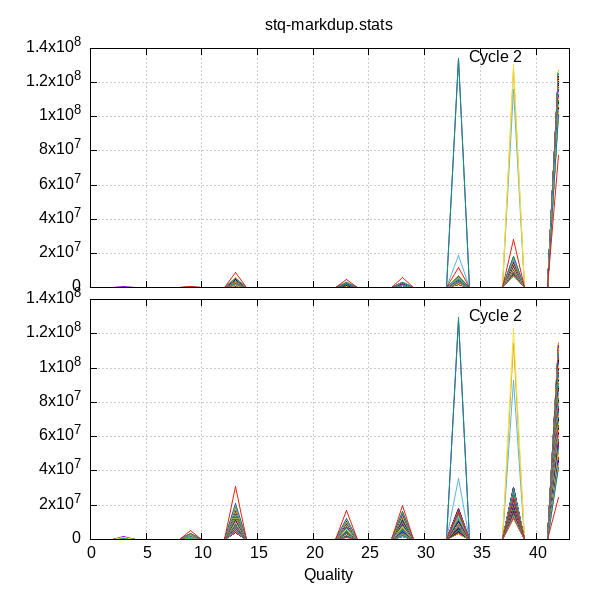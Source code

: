 
            set terminal png size 600,600 truecolor
            set output "bamstat-plots/quals3.png"
            set grid xtics ytics y2tics back lc rgb "#cccccc"
            set multiplot
             set rmargin 0; set lmargin 0; set tmargin 0; set bmargin 0; set origin 0.15,0.52; set size 0.8,0.4
            set title "stq-markdup.stats" noenhanced
            set ylabel "Frequency (fwd reads)"
            set label "Cycle 2" at 33+1,134180705
            unset xlabel
            set xrange [0:43]
            set format x ""
            plot '-' using 1:2:3 with lines linecolor variable title ''
        1	0	1
2	0	1
3	328431	1
4	0	1
5	0	1
6	0	1
7	0	1
8	0	1
9	0	1
10	0	1
11	0	1
12	0	1
13	1361403	1
14	0	1
15	0	1
16	0	1
17	0	1
18	0	1
19	0	1
20	0	1
21	0	1
22	0	1
23	0	1
24	0	1
25	0	1
26	0	1
27	0	1
28	2513407	1
29	0	1
30	0	1
31	0	1
32	0	1
33	133853628	1
34	0	1
35	0	1
36	0	1
37	0	1
38	33	1
39	0	1
40	0	1
41	0	1
42	1	1

1	0	2
2	0	2
3	103760	2
4	0	2
5	0	2
6	0	2
7	0	2
8	0	2
9	0	2
10	0	2
11	0	2
12	0	2
13	1315893	2
14	0	2
15	0	2
16	0	2
17	0	2
18	0	2
19	0	2
20	0	2
21	0	2
22	0	2
23	0	2
24	0	2
25	0	2
26	0	2
27	0	2
28	2453162	2
29	0	2
30	0	2
31	0	2
32	0	2
33	134180705	2
34	0	2
35	0	2
36	0	2
37	0	2
38	3383	2
39	0	2
40	0	2
41	0	2
42	0	2

1	0	3
2	0	3
3	682	3
4	0	3
5	0	3
6	0	3
7	0	3
8	0	3
9	0	3
10	0	3
11	0	3
12	0	3
13	1295214	3
14	0	3
15	0	3
16	0	3
17	0	3
18	0	3
19	0	3
20	0	3
21	0	3
22	0	3
23	1285	3
24	0	3
25	0	3
26	0	3
27	0	3
28	2429432	3
29	0	3
30	0	3
31	0	3
32	0	3
33	18595782	3
34	0	3
35	0	3
36	0	3
37	0	3
38	115734508	3
39	0	3
40	0	3
41	0	3
42	0	3

1	0	4
2	0	4
3	16927	4
4	0	4
5	0	4
6	0	4
7	0	4
8	0	4
9	0	4
10	0	4
11	0	4
12	0	4
13	1139546	4
14	0	4
15	0	4
16	0	4
17	0	4
18	0	4
19	0	4
20	0	4
21	0	4
22	0	4
23	112366	4
24	0	4
25	0	4
26	0	4
27	0	4
28	2064938	4
29	0	4
30	0	4
31	0	4
32	0	4
33	7053175	4
34	0	4
35	0	4
36	0	4
37	0	4
38	127669951	4
39	0	4
40	0	4
41	0	4
42	0	4

1	0	5
2	0	5
3	0	5
4	0	5
5	0	5
6	0	5
7	0	5
8	0	5
9	0	5
10	0	5
11	0	5
12	0	5
13	943555	5
14	0	5
15	0	5
16	0	5
17	0	5
18	0	5
19	0	5
20	0	5
21	0	5
22	0	5
23	277963	5
24	0	5
25	0	5
26	0	5
27	0	5
28	1544294	5
29	0	5
30	0	5
31	0	5
32	0	5
33	4479935	5
34	0	5
35	0	5
36	0	5
37	0	5
38	130811070	5
39	0	5
40	0	5
41	0	5
42	86	5

1	0	6
2	0	6
3	109	6
4	0	6
5	0	6
6	0	6
7	0	6
8	0	6
9	0	6
10	0	6
11	0	6
12	0	6
13	746838	6
14	0	6
15	0	6
16	0	6
17	0	6
18	0	6
19	0	6
20	0	6
21	0	6
22	0	6
23	226617	6
24	0	6
25	0	6
26	0	6
27	0	6
28	1301027	6
29	0	6
30	0	6
31	0	6
32	0	6
33	3203562	6
34	0	6
35	0	6
36	0	6
37	0	6
38	9462840	6
39	0	6
40	0	6
41	0	6
42	123115910	6

1	0	7
2	0	7
3	3856	7
4	0	7
5	0	7
6	0	7
7	0	7
8	0	7
9	0	7
10	0	7
11	0	7
12	0	7
13	671609	7
14	0	7
15	0	7
16	0	7
17	0	7
18	0	7
19	0	7
20	0	7
21	0	7
22	0	7
23	247223	7
24	0	7
25	0	7
26	0	7
27	0	7
28	1138653	7
29	0	7
30	0	7
31	0	7
32	0	7
33	2837214	7
34	0	7
35	0	7
36	0	7
37	0	7
38	8113000	7
39	0	7
40	0	7
41	0	7
42	125045348	7

1	0	8
2	0	8
3	0	8
4	0	8
5	0	8
6	0	8
7	0	8
8	0	8
9	0	8
10	0	8
11	0	8
12	0	8
13	628431	8
14	0	8
15	0	8
16	0	8
17	0	8
18	0	8
19	0	8
20	0	8
21	0	8
22	0	8
23	254550	8
24	0	8
25	0	8
26	0	8
27	0	8
28	1059745	8
29	0	8
30	0	8
31	0	8
32	0	8
33	2667942	8
34	0	8
35	0	8
36	0	8
37	0	8
38	7391309	8
39	0	8
40	0	8
41	0	8
42	126054926	8

1	0	9
2	0	9
3	21	9
4	0	9
5	0	9
6	0	9
7	0	9
8	0	9
9	0	9
10	0	9
11	0	9
12	0	9
13	608592	9
14	0	9
15	0	9
16	0	9
17	0	9
18	0	9
19	0	9
20	0	9
21	0	9
22	0	9
23	262188	9
24	0	9
25	0	9
26	0	9
27	0	9
28	1018090	9
29	0	9
30	0	9
31	0	9
32	0	9
33	2597609	9
34	0	9
35	0	9
36	0	9
37	0	9
38	7158034	9
39	0	9
40	0	9
41	0	9
42	126412369	9

1	0	10
2	0	10
3	0	10
4	0	10
5	0	10
6	0	10
7	0	10
8	0	10
9	0	10
10	0	10
11	0	10
12	0	10
13	588960	10
14	0	10
15	0	10
16	0	10
17	0	10
18	0	10
19	0	10
20	0	10
21	0	10
22	0	10
23	263493	10
24	0	10
25	0	10
26	0	10
27	0	10
28	985100	10
29	0	10
30	0	10
31	0	10
32	0	10
33	2537941	10
34	0	10
35	0	10
36	0	10
37	0	10
38	6996399	10
39	0	10
40	0	10
41	0	10
42	126685010	10

1	0	11
2	0	11
3	77	11
4	0	11
5	0	11
6	0	11
7	0	11
8	0	11
9	0	11
10	0	11
11	0	11
12	0	11
13	577695	11
14	0	11
15	0	11
16	0	11
17	0	11
18	0	11
19	0	11
20	0	11
21	0	11
22	0	11
23	263006	11
24	0	11
25	0	11
26	0	11
27	0	11
28	972891	11
29	0	11
30	0	11
31	0	11
32	0	11
33	2513125	11
34	0	11
35	0	11
36	0	11
37	0	11
38	6939607	11
39	0	11
40	0	11
41	0	11
42	126790502	11

1	0	12
2	0	12
3	0	12
4	0	12
5	0	12
6	0	12
7	0	12
8	0	12
9	0	12
10	0	12
11	0	12
12	0	12
13	577821	12
14	0	12
15	0	12
16	0	12
17	0	12
18	0	12
19	0	12
20	0	12
21	0	12
22	0	12
23	266079	12
24	0	12
25	0	12
26	0	12
27	0	12
28	965746	12
29	0	12
30	0	12
31	0	12
32	0	12
33	2506428	12
34	0	12
35	0	12
36	0	12
37	0	12
38	6918616	12
39	0	12
40	0	12
41	0	12
42	126822213	12

1	0	13
2	0	13
3	0	13
4	0	13
5	0	13
6	0	13
7	0	13
8	0	13
9	0	13
10	0	13
11	0	13
12	0	13
13	578344	13
14	0	13
15	0	13
16	0	13
17	0	13
18	0	13
19	0	13
20	0	13
21	0	13
22	0	13
23	267501	13
24	0	13
25	0	13
26	0	13
27	0	13
28	965216	13
29	0	13
30	0	13
31	0	13
32	0	13
33	2505538	13
34	0	13
35	0	13
36	0	13
37	0	13
38	6985878	13
39	0	13
40	0	13
41	0	13
42	126754426	13

1	0	14
2	0	14
3	10	14
4	0	14
5	0	14
6	0	14
7	0	14
8	0	14
9	0	14
10	0	14
11	0	14
12	0	14
13	589215	14
14	0	14
15	0	14
16	0	14
17	0	14
18	0	14
19	0	14
20	0	14
21	0	14
22	0	14
23	277173	14
24	0	14
25	0	14
26	0	14
27	0	14
28	969684	14
29	0	14
30	0	14
31	0	14
32	0	14
33	2525098	14
34	0	14
35	0	14
36	0	14
37	0	14
38	7056773	14
39	0	14
40	0	14
41	0	14
42	126638950	14

1	0	15
2	0	15
3	0	15
4	0	15
5	0	15
6	0	15
7	0	15
8	0	15
9	0	15
10	0	15
11	0	15
12	0	15
13	585414	15
14	0	15
15	0	15
16	0	15
17	0	15
18	0	15
19	0	15
20	0	15
21	0	15
22	0	15
23	274687	15
24	0	15
25	0	15
26	0	15
27	0	15
28	965464	15
29	0	15
30	0	15
31	0	15
32	0	15
33	2522333	15
34	0	15
35	0	15
36	0	15
37	0	15
38	7077856	15
39	0	15
40	0	15
41	0	15
42	126631149	15

1	0	16
2	0	16
3	0	16
4	0	16
5	0	16
6	0	16
7	0	16
8	0	16
9	0	16
10	0	16
11	0	16
12	0	16
13	586966	16
14	0	16
15	0	16
16	0	16
17	0	16
18	0	16
19	0	16
20	0	16
21	0	16
22	0	16
23	314330	16
24	0	16
25	0	16
26	0	16
27	0	16
28	961083	16
29	0	16
30	0	16
31	0	16
32	0	16
33	2497525	16
34	0	16
35	0	16
36	0	16
37	0	16
38	7037946	16
39	0	16
40	0	16
41	0	16
42	126659053	16

1	0	17
2	0	17
3	0	17
4	0	17
5	0	17
6	0	17
7	0	17
8	0	17
9	0	17
10	0	17
11	0	17
12	0	17
13	590093	17
14	0	17
15	0	17
16	0	17
17	0	17
18	0	17
19	0	17
20	0	17
21	0	17
22	0	17
23	376399	17
24	0	17
25	0	17
26	0	17
27	0	17
28	946650	17
29	0	17
30	0	17
31	0	17
32	0	17
33	2470823	17
34	0	17
35	0	17
36	0	17
37	0	17
38	7029998	17
39	0	17
40	0	17
41	0	17
42	126642940	17

1	0	18
2	0	18
3	0	18
4	0	18
5	0	18
6	0	18
7	0	18
8	0	18
9	0	18
10	0	18
11	0	18
12	0	18
13	595656	18
14	0	18
15	0	18
16	0	18
17	0	18
18	0	18
19	0	18
20	0	18
21	0	18
22	0	18
23	461283	18
24	0	18
25	0	18
26	0	18
27	0	18
28	930802	18
29	0	18
30	0	18
31	0	18
32	0	18
33	2428964	18
34	0	18
35	0	18
36	0	18
37	0	18
38	7071965	18
39	0	18
40	0	18
41	0	18
42	126568233	18

1	0	19
2	0	19
3	1485	19
4	0	19
5	0	19
6	0	19
7	0	19
8	0	19
9	0	19
10	0	19
11	0	19
12	0	19
13	601601	19
14	0	19
15	0	19
16	0	19
17	0	19
18	0	19
19	0	19
20	0	19
21	0	19
22	0	19
23	555613	19
24	0	19
25	0	19
26	0	19
27	0	19
28	919562	19
29	0	19
30	0	19
31	0	19
32	0	19
33	2381002	19
34	0	19
35	0	19
36	0	19
37	0	19
38	7046105	19
39	0	19
40	0	19
41	0	19
42	126551535	19

1	0	20
2	0	20
3	25589	20
4	0	20
5	0	20
6	0	20
7	0	20
8	0	20
9	0	20
10	0	20
11	0	20
12	0	20
13	607793	20
14	0	20
15	0	20
16	0	20
17	0	20
18	0	20
19	0	20
20	0	20
21	0	20
22	0	20
23	590442	20
24	0	20
25	0	20
26	0	20
27	0	20
28	922459	20
29	0	20
30	0	20
31	0	20
32	0	20
33	2364737	20
34	0	20
35	0	20
36	0	20
37	0	20
38	7121574	20
39	0	20
40	0	20
41	0	20
42	126424309	20

1	0	21
2	0	21
3	0	21
4	0	21
5	0	21
6	0	21
7	0	21
8	0	21
9	0	21
10	0	21
11	0	21
12	0	21
13	609647	21
14	0	21
15	0	21
16	0	21
17	0	21
18	0	21
19	0	21
20	0	21
21	0	21
22	0	21
23	609001	21
24	0	21
25	0	21
26	0	21
27	0	21
28	920924	21
29	0	21
30	0	21
31	0	21
32	0	21
33	2354564	21
34	0	21
35	0	21
36	0	21
37	0	21
38	7114238	21
39	0	21
40	0	21
41	0	21
42	126448529	21

1	0	22
2	0	22
3	731	22
4	0	22
5	0	22
6	0	22
7	0	22
8	0	22
9	0	22
10	0	22
11	0	22
12	0	22
13	1112673	22
14	0	22
15	0	22
16	0	22
17	0	22
18	0	22
19	0	22
20	0	22
21	0	22
22	0	22
23	631153	22
24	0	22
25	0	22
26	0	22
27	0	22
28	955637	22
29	0	22
30	0	22
31	0	22
32	0	22
33	2491669	22
34	0	22
35	0	22
36	0	22
37	0	22
38	7132956	22
39	0	22
40	0	22
41	0	22
42	125732084	22

1	0	23
2	0	23
3	0	23
4	0	23
5	0	23
6	0	23
7	0	23
8	0	23
9	0	23
10	0	23
11	0	23
12	0	23
13	634613	23
14	0	23
15	0	23
16	0	23
17	0	23
18	0	23
19	0	23
20	0	23
21	0	23
22	0	23
23	632965	23
24	0	23
25	0	23
26	0	23
27	0	23
28	926605	23
29	0	23
30	0	23
31	0	23
32	0	23
33	2914254	23
34	0	23
35	0	23
36	0	23
37	0	23
38	7289275	23
39	0	23
40	0	23
41	0	23
42	125659191	23

1	0	24
2	0	24
3	12	24
4	0	24
5	0	24
6	0	24
7	0	24
8	0	24
9	0	24
10	0	24
11	0	24
12	0	24
13	651522	24
14	0	24
15	0	24
16	0	24
17	0	24
18	0	24
19	0	24
20	0	24
21	0	24
22	0	24
23	637989	24
24	0	24
25	0	24
26	0	24
27	0	24
28	955401	24
29	0	24
30	0	24
31	0	24
32	0	24
33	2438503	24
34	0	24
35	0	24
36	0	24
37	0	24
38	7570905	24
39	0	24
40	0	24
41	0	24
42	125802571	24

1	0	25
2	0	25
3	0	25
4	0	25
5	0	25
6	0	25
7	0	25
8	0	25
9	0	25
10	0	25
11	0	25
12	0	25
13	674660	25
14	0	25
15	0	25
16	0	25
17	0	25
18	0	25
19	0	25
20	0	25
21	0	25
22	0	25
23	646842	25
24	0	25
25	0	25
26	0	25
27	0	25
28	1014912	25
29	0	25
30	0	25
31	0	25
32	0	25
33	2355239	25
34	0	25
35	0	25
36	0	25
37	0	25
38	7350671	25
39	0	25
40	0	25
41	0	25
42	126014579	25

1	0	26
2	0	26
3	2328	26
4	0	26
5	0	26
6	0	26
7	0	26
8	0	26
9	0	26
10	0	26
11	0	26
12	0	26
13	887202	26
14	0	26
15	0	26
16	0	26
17	0	26
18	0	26
19	0	26
20	0	26
21	0	26
22	0	26
23	654381	26
24	0	26
25	0	26
26	0	26
27	0	26
28	1137278	26
29	0	26
30	0	26
31	0	26
32	0	26
33	2165844	26
34	0	26
35	0	26
36	0	26
37	0	26
38	7239839	26
39	0	26
40	0	26
41	0	26
42	125970031	26

1	0	27
2	0	27
3	127	27
4	0	27
5	0	27
6	0	27
7	0	27
8	0	27
9	0	27
10	0	27
11	0	27
12	0	27
13	924428	27
14	0	27
15	0	27
16	0	27
17	0	27
18	0	27
19	0	27
20	0	27
21	0	27
22	0	27
23	680195	27
24	0	27
25	0	27
26	0	27
27	0	27
28	1162246	27
29	0	27
30	0	27
31	0	27
32	0	27
33	2184869	27
34	0	27
35	0	27
36	0	27
37	0	27
38	7316239	27
39	0	27
40	0	27
41	0	27
42	125788799	27

1	0	28
2	0	28
3	16890	28
4	0	28
5	0	28
6	0	28
7	0	28
8	0	28
9	0	28
10	0	28
11	0	28
12	0	28
13	957006	28
14	0	28
15	0	28
16	0	28
17	0	28
18	0	28
19	0	28
20	0	28
21	0	28
22	0	28
23	712819	28
24	0	28
25	0	28
26	0	28
27	0	28
28	1315200	28
29	0	28
30	0	28
31	0	28
32	0	28
33	2039709	28
34	0	28
35	0	28
36	0	28
37	0	28
38	7317497	28
39	0	28
40	0	28
41	0	28
42	125697782	28

1	0	29
2	0	29
3	1642	29
4	0	29
5	0	29
6	0	29
7	0	29
8	0	29
9	0	29
10	0	29
11	0	29
12	0	29
13	980989	29
14	0	29
15	0	29
16	0	29
17	0	29
18	0	29
19	0	29
20	0	29
21	0	29
22	0	29
23	732423	29
24	0	29
25	0	29
26	0	29
27	0	29
28	1397664	29
29	0	29
30	0	29
31	0	29
32	0	29
33	1959976	29
34	0	29
35	0	29
36	0	29
37	0	29
38	7320889	29
39	0	29
40	0	29
41	0	29
42	125663320	29

1	0	30
2	0	30
3	969	30
4	0	30
5	0	30
6	0	30
7	0	30
8	0	30
9	0	30
10	0	30
11	0	30
12	0	30
13	1005439	30
14	0	30
15	0	30
16	0	30
17	0	30
18	0	30
19	0	30
20	0	30
21	0	30
22	0	30
23	744216	30
24	0	30
25	0	30
26	0	30
27	0	30
28	1420856	30
29	0	30
30	0	30
31	0	30
32	0	30
33	1965237	30
34	0	30
35	0	30
36	0	30
37	0	30
38	7389692	30
39	0	30
40	0	30
41	0	30
42	125530494	30

1	0	31
2	0	31
3	0	31
4	0	31
5	0	31
6	0	31
7	0	31
8	0	31
9	0	31
10	0	31
11	0	31
12	0	31
13	1026717	31
14	0	31
15	0	31
16	0	31
17	0	31
18	0	31
19	0	31
20	0	31
21	0	31
22	0	31
23	752963	31
24	0	31
25	0	31
26	0	31
27	0	31
28	1433209	31
29	0	31
30	0	31
31	0	31
32	0	31
33	1975043	31
34	0	31
35	0	31
36	0	31
37	0	31
38	7459553	31
39	0	31
40	0	31
41	0	31
42	125409418	31

1	0	32
2	0	32
3	25110	32
4	0	32
5	0	32
6	0	32
7	0	32
8	0	32
9	0	32
10	0	32
11	0	32
12	0	32
13	1038825	32
14	0	32
15	0	32
16	0	32
17	0	32
18	0	32
19	0	32
20	0	32
21	0	32
22	0	32
23	757929	32
24	0	32
25	0	32
26	0	32
27	0	32
28	1439220	32
29	0	32
30	0	32
31	0	32
32	0	32
33	1973686	32
34	0	32
35	0	32
36	0	32
37	0	32
38	7455115	32
39	0	32
40	0	32
41	0	32
42	125367018	32

1	0	33
2	0	33
3	965	33
4	0	33
5	0	33
6	0	33
7	0	33
8	0	33
9	0	33
10	0	33
11	0	33
12	0	33
13	1051832	33
14	0	33
15	0	33
16	0	33
17	0	33
18	0	33
19	0	33
20	0	33
21	0	33
22	0	33
23	762402	33
24	0	33
25	0	33
26	0	33
27	0	33
28	1438037	33
29	0	33
30	0	33
31	0	33
32	0	33
33	1974025	33
34	0	33
35	0	33
36	0	33
37	0	33
38	7415258	33
39	0	33
40	0	33
41	0	33
42	125414384	33

1	0	34
2	0	34
3	47	34
4	0	34
5	0	34
6	0	34
7	0	34
8	0	34
9	0	34
10	0	34
11	0	34
12	0	34
13	1075130	34
14	0	34
15	0	34
16	0	34
17	0	34
18	0	34
19	0	34
20	0	34
21	0	34
22	0	34
23	768881	34
24	0	34
25	0	34
26	0	34
27	0	34
28	1449870	34
29	0	34
30	0	34
31	0	34
32	0	34
33	1979339	34
34	0	34
35	0	34
36	0	34
37	0	34
38	7433492	34
39	0	34
40	0	34
41	0	34
42	125350144	34

1	0	35
2	0	35
3	754	35
4	0	35
5	0	35
6	0	35
7	0	35
8	0	35
9	0	35
10	0	35
11	0	35
12	0	35
13	1097934	35
14	0	35
15	0	35
16	0	35
17	0	35
18	0	35
19	0	35
20	0	35
21	0	35
22	0	35
23	779905	35
24	0	35
25	0	35
26	0	35
27	0	35
28	1464144	35
29	0	35
30	0	35
31	0	35
32	0	35
33	1998788	35
34	0	35
35	0	35
36	0	35
37	0	35
38	7524726	35
39	0	35
40	0	35
41	0	35
42	125190652	35

1	0	36
2	0	36
3	1545	36
4	0	36
5	0	36
6	0	36
7	0	36
8	0	36
9	0	36
10	0	36
11	0	36
12	0	36
13	1119622	36
14	0	36
15	0	36
16	0	36
17	0	36
18	0	36
19	0	36
20	0	36
21	0	36
22	0	36
23	792093	36
24	0	36
25	0	36
26	0	36
27	0	36
28	1478077	36
29	0	36
30	0	36
31	0	36
32	0	36
33	2008383	36
34	0	36
35	0	36
36	0	36
37	0	36
38	7535111	36
39	0	36
40	0	36
41	0	36
42	125122072	36

1	0	37
2	0	37
3	19	37
4	0	37
5	0	37
6	0	37
7	0	37
8	0	37
9	0	37
10	0	37
11	0	37
12	0	37
13	1140733	37
14	0	37
15	0	37
16	0	37
17	0	37
18	0	37
19	0	37
20	0	37
21	0	37
22	0	37
23	798556	37
24	0	37
25	0	37
26	0	37
27	0	37
28	1486245	37
29	0	37
30	0	37
31	0	37
32	0	37
33	2018885	37
34	0	37
35	0	37
36	0	37
37	0	37
38	7593633	37
39	0	37
40	0	37
41	0	37
42	125018832	37

1	0	38
2	0	38
3	22	38
4	0	38
5	0	38
6	0	38
7	0	38
8	0	38
9	0	38
10	0	38
11	0	38
12	0	38
13	1161302	38
14	0	38
15	0	38
16	0	38
17	0	38
18	0	38
19	0	38
20	0	38
21	0	38
22	0	38
23	809221	38
24	0	38
25	0	38
26	0	38
27	0	38
28	1502230	38
29	0	38
30	0	38
31	0	38
32	0	38
33	2037183	38
34	0	38
35	0	38
36	0	38
37	0	38
38	7675594	38
39	0	38
40	0	38
41	0	38
42	124871351	38

1	0	39
2	0	39
3	866	39
4	0	39
5	0	39
6	0	39
7	0	39
8	0	39
9	0	39
10	0	39
11	0	39
12	0	39
13	1180862	39
14	0	39
15	0	39
16	0	39
17	0	39
18	0	39
19	0	39
20	0	39
21	0	39
22	0	39
23	818271	39
24	0	39
25	0	39
26	0	39
27	0	39
28	1513595	39
29	0	39
30	0	39
31	0	39
32	0	39
33	2043013	39
34	0	39
35	0	39
36	0	39
37	0	39
38	7704396	39
39	0	39
40	0	39
41	0	39
42	124795900	39

1	0	40
2	0	40
3	0	40
4	0	40
5	0	40
6	0	40
7	0	40
8	0	40
9	0	40
10	0	40
11	0	40
12	0	40
13	1198465	40
14	0	40
15	0	40
16	0	40
17	0	40
18	0	40
19	0	40
20	0	40
21	0	40
22	0	40
23	823537	40
24	0	40
25	0	40
26	0	40
27	0	40
28	1522371	40
29	0	40
30	0	40
31	0	40
32	0	40
33	2054199	40
34	0	40
35	0	40
36	0	40
37	0	40
38	7742163	40
39	0	40
40	0	40
41	0	40
42	124716168	40

1	0	41
2	0	41
3	0	41
4	0	41
5	0	41
6	0	41
7	0	41
8	0	41
9	0	41
10	0	41
11	0	41
12	0	41
13	1211644	41
14	0	41
15	0	41
16	0	41
17	0	41
18	0	41
19	0	41
20	0	41
21	0	41
22	0	41
23	829294	41
24	0	41
25	0	41
26	0	41
27	0	41
28	1526953	41
29	0	41
30	0	41
31	0	41
32	0	41
33	2056563	41
34	0	41
35	0	41
36	0	41
37	0	41
38	7774059	41
39	0	41
40	0	41
41	0	41
42	124658390	41

1	0	42
2	0	42
3	18136	42
4	0	42
5	0	42
6	0	42
7	0	42
8	0	42
9	0	42
10	0	42
11	0	42
12	0	42
13	1237963	42
14	0	42
15	0	42
16	0	42
17	0	42
18	0	42
19	0	42
20	0	42
21	0	42
22	0	42
23	840830	42
24	0	42
25	0	42
26	0	42
27	0	42
28	1545495	42
29	0	42
30	0	42
31	0	42
32	0	42
33	2078815	42
34	0	42
35	0	42
36	0	42
37	0	42
38	7831169	42
39	0	42
40	0	42
41	0	42
42	124504495	42

1	0	43
2	0	43
3	0	43
4	0	43
5	0	43
6	0	43
7	0	43
8	0	43
9	0	43
10	0	43
11	0	43
12	0	43
13	1253891	43
14	0	43
15	0	43
16	0	43
17	0	43
18	0	43
19	0	43
20	0	43
21	0	43
22	0	43
23	846167	43
24	0	43
25	0	43
26	0	43
27	0	43
28	1551139	43
29	0	43
30	0	43
31	0	43
32	0	43
33	2082558	43
34	0	43
35	0	43
36	0	43
37	0	43
38	7875570	43
39	0	43
40	0	43
41	0	43
42	124447578	43

1	0	44
2	0	44
3	0	44
4	0	44
5	0	44
6	0	44
7	0	44
8	0	44
9	0	44
10	0	44
11	0	44
12	0	44
13	1277370	44
14	0	44
15	0	44
16	0	44
17	0	44
18	0	44
19	0	44
20	0	44
21	0	44
22	0	44
23	853432	44
24	0	44
25	0	44
26	0	44
27	0	44
28	1562184	44
29	0	44
30	0	44
31	0	44
32	0	44
33	2092025	44
34	0	44
35	0	44
36	0	44
37	0	44
38	7892571	44
39	0	44
40	0	44
41	0	44
42	124379321	44

1	0	45
2	0	45
3	719	45
4	0	45
5	0	45
6	0	45
7	0	45
8	0	45
9	0	45
10	0	45
11	0	45
12	0	45
13	1289689	45
14	0	45
15	0	45
16	0	45
17	0	45
18	0	45
19	0	45
20	0	45
21	0	45
22	0	45
23	859509	45
24	0	45
25	0	45
26	0	45
27	0	45
28	1567823	45
29	0	45
30	0	45
31	0	45
32	0	45
33	2100644	45
34	0	45
35	0	45
36	0	45
37	0	45
38	7931111	45
39	0	45
40	0	45
41	0	45
42	124307408	45

1	0	46
2	0	46
3	81	46
4	0	46
5	0	46
6	0	46
7	0	46
8	0	46
9	0	46
10	0	46
11	0	46
12	0	46
13	1504531	46
14	0	46
15	0	46
16	0	46
17	0	46
18	0	46
19	0	46
20	0	46
21	0	46
22	0	46
23	908922	46
24	0	46
25	0	46
26	0	46
27	0	46
28	1636135	46
29	0	46
30	0	46
31	0	46
32	0	46
33	2150682	46
34	0	46
35	0	46
36	0	46
37	0	46
38	8069526	46
39	0	46
40	0	46
41	0	46
42	123787026	46

1	0	47
2	0	47
3	525	47
4	0	47
5	0	47
6	0	47
7	0	47
8	0	47
9	0	47
10	0	47
11	0	47
12	0	47
13	1342126	47
14	0	47
15	0	47
16	0	47
17	0	47
18	0	47
19	0	47
20	0	47
21	0	47
22	0	47
23	892384	47
24	0	47
25	0	47
26	0	47
27	0	47
28	1646912	47
29	0	47
30	0	47
31	0	47
32	0	47
33	2139269	47
34	0	47
35	0	47
36	0	47
37	0	47
38	8163694	47
39	0	47
40	0	47
41	0	47
42	123871993	47

1	0	48
2	0	48
3	2529	48
4	0	48
5	0	48
6	0	48
7	0	48
8	0	48
9	0	48
10	0	48
11	0	48
12	0	48
13	1565961	48
14	0	48
15	0	48
16	0	48
17	0	48
18	0	48
19	0	48
20	0	48
21	0	48
22	0	48
23	926016	48
24	0	48
25	0	48
26	0	48
27	0	48
28	1675257	48
29	0	48
30	0	48
31	0	48
32	0	48
33	2146226	48
34	0	48
35	0	48
36	0	48
37	0	48
38	8157097	48
39	0	48
40	0	48
41	0	48
42	123583817	48

1	0	49
2	0	49
3	68	49
4	0	49
5	0	49
6	0	49
7	0	49
8	0	49
9	0	49
10	0	49
11	0	49
12	0	49
13	1386429	49
14	0	49
15	0	49
16	0	49
17	0	49
18	0	49
19	0	49
20	0	49
21	0	49
22	0	49
23	935770	49
24	0	49
25	0	49
26	0	49
27	0	49
28	1801636	49
29	0	49
30	0	49
31	0	49
32	0	49
33	2151623	49
34	0	49
35	0	49
36	0	49
37	0	49
38	8178651	49
39	0	49
40	0	49
41	0	49
42	123602726	49

1	0	50
2	0	50
3	0	50
4	0	50
5	0	50
6	0	50
7	0	50
8	0	50
9	0	50
10	0	50
11	0	50
12	0	50
13	1399353	50
14	0	50
15	0	50
16	0	50
17	0	50
18	0	50
19	0	50
20	0	50
21	0	50
22	0	50
23	910328	50
24	0	50
25	0	50
26	0	50
27	0	50
28	1653604	50
29	0	50
30	0	50
31	0	50
32	0	50
33	2158045	50
34	0	50
35	0	50
36	0	50
37	0	50
38	8271797	50
39	0	50
40	0	50
41	0	50
42	123663776	50

1	0	51
2	0	51
3	32612	51
4	0	51
5	0	51
6	0	51
7	0	51
8	0	51
9	0	51
10	0	51
11	0	51
12	0	51
13	1429498	51
14	0	51
15	0	51
16	0	51
17	0	51
18	0	51
19	0	51
20	0	51
21	0	51
22	0	51
23	918825	51
24	0	51
25	0	51
26	0	51
27	0	51
28	1660907	51
29	0	51
30	0	51
31	0	51
32	0	51
33	2173561	51
34	0	51
35	0	51
36	0	51
37	0	51
38	8243270	51
39	0	51
40	0	51
41	0	51
42	123598230	51

1	0	52
2	0	52
3	15301	52
4	0	52
5	0	52
6	0	52
7	0	52
8	0	52
9	0	52
10	0	52
11	0	52
12	0	52
13	1432772	52
14	0	52
15	0	52
16	0	52
17	0	52
18	0	52
19	0	52
20	0	52
21	0	52
22	0	52
23	916711	52
24	0	52
25	0	52
26	0	52
27	0	52
28	1656406	52
29	0	52
30	0	52
31	0	52
32	0	52
33	2163520	52
34	0	52
35	0	52
36	0	52
37	0	52
38	8225536	52
39	0	52
40	0	52
41	0	52
42	123646657	52

1	0	53
2	0	53
3	4499	53
4	0	53
5	0	53
6	0	53
7	0	53
8	0	53
9	0	53
10	0	53
11	0	53
12	0	53
13	1461600	53
14	0	53
15	0	53
16	0	53
17	0	53
18	0	53
19	0	53
20	0	53
21	0	53
22	0	53
23	926405	53
24	0	53
25	0	53
26	0	53
27	0	53
28	1666101	53
29	0	53
30	0	53
31	0	53
32	0	53
33	2174283	53
34	0	53
35	0	53
36	0	53
37	0	53
38	8272719	53
39	0	53
40	0	53
41	0	53
42	123551296	53

1	0	54
2	0	54
3	334	54
4	0	54
5	0	54
6	0	54
7	0	54
8	0	54
9	0	54
10	0	54
11	0	54
12	0	54
13	1483315	54
14	0	54
15	0	54
16	0	54
17	0	54
18	0	54
19	0	54
20	0	54
21	0	54
22	0	54
23	936749	54
24	0	54
25	0	54
26	0	54
27	0	54
28	1681836	54
29	0	54
30	0	54
31	0	54
32	0	54
33	2182894	54
34	0	54
35	0	54
36	0	54
37	0	54
38	8310744	54
39	0	54
40	0	54
41	0	54
42	123461031	54

1	0	55
2	0	55
3	0	55
4	0	55
5	0	55
6	0	55
7	0	55
8	0	55
9	0	55
10	0	55
11	0	55
12	0	55
13	1498195	55
14	0	55
15	0	55
16	0	55
17	0	55
18	0	55
19	0	55
20	0	55
21	0	55
22	0	55
23	938585	55
24	0	55
25	0	55
26	0	55
27	0	55
28	1682293	55
29	0	55
30	0	55
31	0	55
32	0	55
33	2180227	55
34	0	55
35	0	55
36	0	55
37	0	55
38	8312748	55
39	0	55
40	0	55
41	0	55
42	123444855	55

1	0	56
2	0	56
3	732	56
4	0	56
5	0	56
6	0	56
7	0	56
8	0	56
9	0	56
10	0	56
11	0	56
12	0	56
13	1514157	56
14	0	56
15	0	56
16	0	56
17	0	56
18	0	56
19	0	56
20	0	56
21	0	56
22	0	56
23	943710	56
24	0	56
25	0	56
26	0	56
27	0	56
28	1689476	56
29	0	56
30	0	56
31	0	56
32	0	56
33	2183000	56
34	0	56
35	0	56
36	0	56
37	0	56
38	8319264	56
39	0	56
40	0	56
41	0	56
42	123406564	56

1	0	57
2	0	57
3	29984	57
4	0	57
5	0	57
6	0	57
7	0	57
8	0	57
9	0	57
10	0	57
11	0	57
12	0	57
13	1545367	57
14	0	57
15	0	57
16	0	57
17	0	57
18	0	57
19	0	57
20	0	57
21	0	57
22	0	57
23	955338	57
24	0	57
25	0	57
26	0	57
27	0	57
28	1708787	57
29	0	57
30	0	57
31	0	57
32	0	57
33	2200787	57
34	0	57
35	0	57
36	0	57
37	0	57
38	8392181	57
39	0	57
40	0	57
41	0	57
42	123224459	57

1	0	58
2	0	58
3	798	58
4	0	58
5	0	58
6	0	58
7	0	58
8	0	58
9	0	58
10	0	58
11	0	58
12	0	58
13	1569599	58
14	0	58
15	0	58
16	0	58
17	0	58
18	0	58
19	0	58
20	0	58
21	0	58
22	0	58
23	963634	58
24	0	58
25	0	58
26	0	58
27	0	58
28	1718009	58
29	0	58
30	0	58
31	0	58
32	0	58
33	2214204	58
34	0	58
35	0	58
36	0	58
37	0	58
38	8418933	58
39	0	58
40	0	58
41	0	58
42	123171726	58

1	0	59
2	0	59
3	0	59
4	0	59
5	0	59
6	0	59
7	0	59
8	0	59
9	0	59
10	0	59
11	0	59
12	0	59
13	1587556	59
14	0	59
15	0	59
16	0	59
17	0	59
18	0	59
19	0	59
20	0	59
21	0	59
22	0	59
23	969141	59
24	0	59
25	0	59
26	0	59
27	0	59
28	1727690	59
29	0	59
30	0	59
31	0	59
32	0	59
33	2218654	59
34	0	59
35	0	59
36	0	59
37	0	59
38	8467061	59
39	0	59
40	0	59
41	0	59
42	123086801	59

1	0	60
2	0	60
3	889	60
4	0	60
5	0	60
6	0	60
7	0	60
8	0	60
9	0	60
10	0	60
11	0	60
12	0	60
13	1614526	60
14	0	60
15	0	60
16	0	60
17	0	60
18	0	60
19	0	60
20	0	60
21	0	60
22	0	60
23	980394	60
24	0	60
25	0	60
26	0	60
27	0	60
28	1745256	60
29	0	60
30	0	60
31	0	60
32	0	60
33	2243796	60
34	0	60
35	0	60
36	0	60
37	0	60
38	8511630	60
39	0	60
40	0	60
41	0	60
42	122960412	60

1	0	61
2	0	61
3	0	61
4	0	61
5	0	61
6	0	61
7	0	61
8	0	61
9	0	61
10	0	61
11	0	61
12	0	61
13	1643218	61
14	0	61
15	0	61
16	0	61
17	0	61
18	0	61
19	0	61
20	0	61
21	0	61
22	0	61
23	989442	61
24	0	61
25	0	61
26	0	61
27	0	61
28	1755217	61
29	0	61
30	0	61
31	0	61
32	0	61
33	2327442	61
34	0	61
35	0	61
36	0	61
37	0	61
38	8480104	61
39	0	61
40	0	61
41	0	61
42	122861480	61

1	0	62
2	0	62
3	65	62
4	0	62
5	0	62
6	0	62
7	0	62
8	0	62
9	0	62
10	0	62
11	0	62
12	0	62
13	1672154	62
14	0	62
15	0	62
16	0	62
17	0	62
18	0	62
19	0	62
20	0	62
21	0	62
22	0	62
23	1000035	62
24	0	62
25	0	62
26	0	62
27	0	62
28	1772421	62
29	0	62
30	0	62
31	0	62
32	0	62
33	2408164	62
34	0	62
35	0	62
36	0	62
37	0	62
38	8451626	62
39	0	62
40	0	62
41	0	62
42	122752438	62

1	0	63
2	0	63
3	300	63
4	0	63
5	0	63
6	0	63
7	0	63
8	0	63
9	0	63
10	0	63
11	0	63
12	0	63
13	1693864	63
14	0	63
15	0	63
16	0	63
17	0	63
18	0	63
19	0	63
20	0	63
21	0	63
22	0	63
23	1009954	63
24	0	63
25	0	63
26	0	63
27	0	63
28	1782532	63
29	0	63
30	0	63
31	0	63
32	0	63
33	2475199	63
34	0	63
35	0	63
36	0	63
37	0	63
38	8437974	63
39	0	63
40	0	63
41	0	63
42	122657080	63

1	0	64
2	0	64
3	0	64
4	0	64
5	0	64
6	0	64
7	0	64
8	0	64
9	0	64
10	0	64
11	0	64
12	0	64
13	1714994	64
14	0	64
15	0	64
16	0	64
17	0	64
18	0	64
19	0	64
20	0	64
21	0	64
22	0	64
23	1015926	64
24	0	64
25	0	64
26	0	64
27	0	64
28	1795614	64
29	0	64
30	0	64
31	0	64
32	0	64
33	2515704	64
34	0	64
35	0	64
36	0	64
37	0	64
38	8443889	64
39	0	64
40	0	64
41	0	64
42	122570776	64

1	0	65
2	0	65
3	83	65
4	0	65
5	0	65
6	0	65
7	0	65
8	0	65
9	0	65
10	0	65
11	0	65
12	0	65
13	1744568	65
14	0	65
15	0	65
16	0	65
17	0	65
18	0	65
19	0	65
20	0	65
21	0	65
22	0	65
23	1027437	65
24	0	65
25	0	65
26	0	65
27	0	65
28	1813893	65
29	0	65
30	0	65
31	0	65
32	0	65
33	2566117	65
34	0	65
35	0	65
36	0	65
37	0	65
38	8471833	65
39	0	65
40	0	65
41	0	65
42	122432972	65

1	0	66
2	0	66
3	21123	66
4	0	66
5	0	66
6	0	66
7	0	66
8	0	66
9	0	66
10	0	66
11	0	66
12	0	66
13	1764268	66
14	0	66
15	0	66
16	0	66
17	0	66
18	0	66
19	0	66
20	0	66
21	0	66
22	0	66
23	1036328	66
24	0	66
25	0	66
26	0	66
27	0	66
28	1824754	66
29	0	66
30	0	66
31	0	66
32	0	66
33	2592616	66
34	0	66
35	0	66
36	0	66
37	0	66
38	8514089	66
39	0	66
40	0	66
41	0	66
42	122303725	66

1	0	67
2	0	67
3	0	67
4	0	67
5	0	67
6	0	67
7	0	67
8	0	67
9	0	67
10	0	67
11	0	67
12	0	67
13	1797359	67
14	0	67
15	0	67
16	0	67
17	0	67
18	0	67
19	0	67
20	0	67
21	0	67
22	0	67
23	1048882	67
24	0	67
25	0	67
26	0	67
27	0	67
28	1840181	67
29	0	67
30	0	67
31	0	67
32	0	67
33	2606820	67
34	0	67
35	0	67
36	0	67
37	0	67
38	8578072	67
39	0	67
40	0	67
41	0	67
42	122185589	67

1	0	68
2	0	68
3	209	68
4	0	68
5	0	68
6	0	68
7	0	68
8	0	68
9	0	68
10	0	68
11	0	68
12	0	68
13	1809020	68
14	0	68
15	0	68
16	0	68
17	0	68
18	0	68
19	0	68
20	0	68
21	0	68
22	0	68
23	1053146	68
24	0	68
25	0	68
26	0	68
27	0	68
28	1842758	68
29	0	68
30	0	68
31	0	68
32	0	68
33	2612461	68
34	0	68
35	0	68
36	0	68
37	0	68
38	8589123	68
39	0	68
40	0	68
41	0	68
42	122150186	68

1	0	69
2	0	69
3	373	69
4	0	69
5	0	69
6	0	69
7	0	69
8	0	69
9	0	69
10	0	69
11	0	69
12	0	69
13	1825731	69
14	0	69
15	0	69
16	0	69
17	0	69
18	0	69
19	0	69
20	0	69
21	0	69
22	0	69
23	1057598	69
24	0	69
25	0	69
26	0	69
27	0	69
28	1849151	69
29	0	69
30	0	69
31	0	69
32	0	69
33	2616492	69
34	0	69
35	0	69
36	0	69
37	0	69
38	8595322	69
39	0	69
40	0	69
41	0	69
42	122112236	69

1	0	70
2	0	70
3	2783	70
4	0	70
5	0	70
6	0	70
7	0	70
8	0	70
9	0	70
10	0	70
11	0	70
12	0	70
13	1870139	70
14	0	70
15	0	70
16	0	70
17	0	70
18	0	70
19	0	70
20	0	70
21	0	70
22	0	70
23	1076969	70
24	0	70
25	0	70
26	0	70
27	0	70
28	1879193	70
29	0	70
30	0	70
31	0	70
32	0	70
33	2648181	70
34	0	70
35	0	70
36	0	70
37	0	70
38	8707820	70
39	0	70
40	0	70
41	0	70
42	121871818	70

1	0	71
2	0	71
3	1340	71
4	0	71
5	0	71
6	0	71
7	0	71
8	0	71
9	0	71
10	0	71
11	0	71
12	0	71
13	1892686	71
14	0	71
15	0	71
16	0	71
17	0	71
18	0	71
19	0	71
20	0	71
21	0	71
22	0	71
23	1087101	71
24	0	71
25	0	71
26	0	71
27	0	71
28	1892347	71
29	0	71
30	0	71
31	0	71
32	0	71
33	2659936	71
34	0	71
35	0	71
36	0	71
37	0	71
38	8741190	71
39	0	71
40	0	71
41	0	71
42	121782303	71

1	0	72
2	0	72
3	540	72
4	0	72
5	0	72
6	0	72
7	0	72
8	0	72
9	0	72
10	0	72
11	0	72
12	0	72
13	1917979	72
14	0	72
15	0	72
16	0	72
17	0	72
18	0	72
19	0	72
20	0	72
21	0	72
22	0	72
23	1097318	72
24	0	72
25	0	72
26	0	72
27	0	72
28	1904661	72
29	0	72
30	0	72
31	0	72
32	0	72
33	2675241	72
34	0	72
35	0	72
36	0	72
37	0	72
38	8799855	72
39	0	72
40	0	72
41	0	72
42	121661309	72

1	0	73
2	0	73
3	4673	73
4	0	73
5	0	73
6	0	73
7	0	73
8	0	73
9	0	73
10	0	73
11	0	73
12	0	73
13	1945797	73
14	0	73
15	0	73
16	0	73
17	0	73
18	0	73
19	0	73
20	0	73
21	0	73
22	0	73
23	1107416	73
24	0	73
25	0	73
26	0	73
27	0	73
28	1924077	73
29	0	73
30	0	73
31	0	73
32	0	73
33	2694584	73
34	0	73
35	0	73
36	0	73
37	0	73
38	8871182	73
39	0	73
40	0	73
41	0	73
42	121509174	73

1	0	74
2	0	74
3	5542	74
4	0	74
5	0	74
6	0	74
7	0	74
8	0	74
9	0	74
10	0	74
11	0	74
12	0	74
13	1986333	74
14	0	74
15	0	74
16	0	74
17	0	74
18	0	74
19	0	74
20	0	74
21	0	74
22	0	74
23	1120864	74
24	0	74
25	0	74
26	0	74
27	0	74
28	1941818	74
29	0	74
30	0	74
31	0	74
32	0	74
33	2712105	74
34	0	74
35	0	74
36	0	74
37	0	74
38	8923101	74
39	0	74
40	0	74
41	0	74
42	121367140	74

1	0	75
2	0	75
3	1741	75
4	0	75
5	0	75
6	0	75
7	0	75
8	0	75
9	0	75
10	0	75
11	0	75
12	0	75
13	1992990	75
14	0	75
15	0	75
16	0	75
17	0	75
18	0	75
19	0	75
20	0	75
21	0	75
22	0	75
23	1125241	75
24	0	75
25	0	75
26	0	75
27	0	75
28	1946985	75
29	0	75
30	0	75
31	0	75
32	0	75
33	2720972	75
34	0	75
35	0	75
36	0	75
37	0	75
38	8949882	75
39	0	75
40	0	75
41	0	75
42	121319092	75

1	0	76
2	0	76
3	31217	76
4	0	76
5	0	76
6	0	76
7	0	76
8	0	76
9	0	76
10	0	76
11	0	76
12	0	76
13	2015885	76
14	0	76
15	0	76
16	0	76
17	0	76
18	0	76
19	0	76
20	0	76
21	0	76
22	0	76
23	1138804	76
24	0	76
25	0	76
26	0	76
27	0	76
28	1970929	76
29	0	76
30	0	76
31	0	76
32	0	76
33	2753410	76
34	0	76
35	0	76
36	0	76
37	0	76
38	9057442	76
39	0	76
40	0	76
41	0	76
42	121089216	76

1	0	77
2	0	77
3	1174	77
4	0	77
5	0	77
6	0	77
7	0	77
8	0	77
9	0	77
10	0	77
11	0	77
12	0	77
13	2151171	77
14	0	77
15	0	77
16	0	77
17	0	77
18	0	77
19	0	77
20	0	77
21	0	77
22	0	77
23	1563371	77
24	0	77
25	0	77
26	0	77
27	0	77
28	2885159	77
29	0	77
30	0	77
31	0	77
32	0	77
33	5638999	77
34	0	77
35	0	77
36	0	77
37	0	77
38	16276217	77
39	0	77
40	0	77
41	0	77
42	109540812	77

1	0	78
2	0	78
3	0	78
4	0	78
5	0	78
6	0	78
7	0	78
8	0	78
9	0	78
10	0	78
11	0	78
12	0	78
13	2165105	78
14	0	78
15	0	78
16	0	78
17	0	78
18	0	78
19	0	78
20	0	78
21	0	78
22	0	78
23	1358442	78
24	0	78
25	0	78
26	0	78
27	0	78
28	2372892	78
29	0	78
30	0	78
31	0	78
32	0	78
33	4240329	78
34	0	78
35	0	78
36	0	78
37	0	78
38	11735790	78
39	0	78
40	0	78
41	0	78
42	116184345	78

1	0	79
2	0	79
3	8290	79
4	0	79
5	0	79
6	0	79
7	0	79
8	0	79
9	0	79
10	0	79
11	0	79
12	0	79
13	2108074	79
14	0	79
15	0	79
16	0	79
17	0	79
18	0	79
19	0	79
20	0	79
21	0	79
22	0	79
23	1245086	79
24	0	79
25	0	79
26	0	79
27	0	79
28	2149250	79
29	0	79
30	0	79
31	0	79
32	0	79
33	3626997	79
34	0	79
35	0	79
36	0	79
37	0	79
38	9955449	79
39	0	79
40	0	79
41	0	79
42	118963757	79

1	0	80
2	0	80
3	1489	80
4	0	80
5	0	80
6	0	80
7	0	80
8	0	80
9	0	80
10	0	80
11	0	80
12	0	80
13	2067646	80
14	0	80
15	0	80
16	0	80
17	0	80
18	0	80
19	0	80
20	0	80
21	0	80
22	0	80
23	1185970	80
24	0	80
25	0	80
26	0	80
27	0	80
28	2037053	80
29	0	80
30	0	80
31	0	80
32	0	80
33	3359018	80
34	0	80
35	0	80
36	0	80
37	0	80
38	9090893	80
39	0	80
40	0	80
41	0	80
42	120314834	80

1	0	81
2	0	81
3	0	81
4	0	81
5	0	81
6	0	81
7	0	81
8	0	81
9	0	81
10	0	81
11	0	81
12	0	81
13	2067053	81
14	0	81
15	0	81
16	0	81
17	0	81
18	0	81
19	0	81
20	0	81
21	0	81
22	0	81
23	1169353	81
24	0	81
25	0	81
26	0	81
27	0	81
28	1994952	81
29	0	81
30	0	81
31	0	81
32	0	81
33	3243869	81
34	0	81
35	0	81
36	0	81
37	0	81
38	8775188	81
39	0	81
40	0	81
41	0	81
42	120806488	81

1	0	82
2	0	82
3	2523	82
4	0	82
5	0	82
6	0	82
7	0	82
8	0	82
9	0	82
10	0	82
11	0	82
12	0	82
13	2082781	82
14	0	82
15	0	82
16	0	82
17	0	82
18	0	82
19	0	82
20	0	82
21	0	82
22	0	82
23	1162306	82
24	0	82
25	0	82
26	0	82
27	0	82
28	1978573	82
29	0	82
30	0	82
31	0	82
32	0	82
33	3185720	82
34	0	82
35	0	82
36	0	82
37	0	82
38	8599910	82
39	0	82
40	0	82
41	0	82
42	121045090	82

1	0	83
2	0	83
3	5362	83
4	0	83
5	0	83
6	0	83
7	0	83
8	0	83
9	0	83
10	0	83
11	0	83
12	0	83
13	2100376	83
14	0	83
15	0	83
16	0	83
17	0	83
18	0	83
19	0	83
20	0	83
21	0	83
22	0	83
23	1162909	83
24	0	83
25	0	83
26	0	83
27	0	83
28	1977702	83
29	0	83
30	0	83
31	0	83
32	0	83
33	3181239	83
34	0	83
35	0	83
36	0	83
37	0	83
38	8556993	83
39	0	83
40	0	83
41	0	83
42	121072322	83

1	0	84
2	0	84
3	544	84
4	0	84
5	0	84
6	0	84
7	0	84
8	0	84
9	0	84
10	0	84
11	0	84
12	0	84
13	2119543	84
14	0	84
15	0	84
16	0	84
17	0	84
18	0	84
19	0	84
20	0	84
21	0	84
22	0	84
23	1167618	84
24	0	84
25	0	84
26	0	84
27	0	84
28	1987703	84
29	0	84
30	0	84
31	0	84
32	0	84
33	3178641	84
34	0	84
35	0	84
36	0	84
37	0	84
38	8536137	84
39	0	84
40	0	84
41	0	84
42	121066717	84

1	0	85
2	0	85
3	7999	85
4	0	85
5	0	85
6	0	85
7	0	85
8	0	85
9	0	85
10	0	85
11	0	85
12	0	85
13	2132720	85
14	0	85
15	0	85
16	0	85
17	0	85
18	0	85
19	0	85
20	0	85
21	0	85
22	0	85
23	1201535	85
24	0	85
25	0	85
26	0	85
27	0	85
28	1954722	85
29	0	85
30	0	85
31	0	85
32	0	85
33	3175726	85
34	0	85
35	0	85
36	0	85
37	0	85
38	8522697	85
39	0	85
40	0	85
41	0	85
42	121061504	85

1	0	86
2	0	86
3	0	86
4	0	86
5	0	86
6	0	86
7	0	86
8	0	86
9	0	86
10	0	86
11	0	86
12	0	86
13	2171890	86
14	0	86
15	0	86
16	0	86
17	0	86
18	0	86
19	0	86
20	0	86
21	0	86
22	0	86
23	1276070	86
24	0	86
25	0	86
26	0	86
27	0	86
28	1908898	86
29	0	86
30	0	86
31	0	86
32	0	86
33	3198682	86
34	0	86
35	0	86
36	0	86
37	0	86
38	8638024	86
39	0	86
40	0	86
41	0	86
42	120863339	86

1	0	87
2	0	87
3	1629	87
4	0	87
5	0	87
6	0	87
7	0	87
8	0	87
9	0	87
10	0	87
11	0	87
12	0	87
13	2197419	87
14	0	87
15	0	87
16	0	87
17	0	87
18	0	87
19	0	87
20	0	87
21	0	87
22	0	87
23	1329750	87
24	0	87
25	0	87
26	0	87
27	0	87
28	1885378	87
29	0	87
30	0	87
31	0	87
32	0	87
33	3219711	87
34	0	87
35	0	87
36	0	87
37	0	87
38	8710371	87
39	0	87
40	0	87
41	0	87
42	120712645	87

1	0	88
2	0	88
3	901	88
4	0	88
5	0	88
6	0	88
7	0	88
8	0	88
9	0	88
10	0	88
11	0	88
12	0	88
13	2231542	88
14	0	88
15	0	88
16	0	88
17	0	88
18	0	88
19	0	88
20	0	88
21	0	88
22	0	88
23	1406259	88
24	0	88
25	0	88
26	0	88
27	0	88
28	1836375	88
29	0	88
30	0	88
31	0	88
32	0	88
33	3238028	88
34	0	88
35	0	88
36	0	88
37	0	88
38	8799246	88
39	0	88
40	0	88
41	0	88
42	120544552	88

1	0	89
2	0	89
3	8479	89
4	0	89
5	0	89
6	0	89
7	0	89
8	0	89
9	0	89
10	0	89
11	0	89
12	0	89
13	2263281	89
14	0	89
15	0	89
16	0	89
17	0	89
18	0	89
19	0	89
20	0	89
21	0	89
22	0	89
23	1505871	89
24	0	89
25	0	89
26	0	89
27	0	89
28	1762513	89
29	0	89
30	0	89
31	0	89
32	0	89
33	3251559	89
34	0	89
35	0	89
36	0	89
37	0	89
38	8896324	89
39	0	89
40	0	89
41	0	89
42	120368876	89

1	0	90
2	0	90
3	6479	90
4	0	90
5	0	90
6	0	90
7	0	90
8	0	90
9	0	90
10	0	90
11	0	90
12	0	90
13	2299475	90
14	0	90
15	0	90
16	0	90
17	0	90
18	0	90
19	0	90
20	0	90
21	0	90
22	0	90
23	1582712	90
24	0	90
25	0	90
26	0	90
27	0	90
28	1724483	90
29	0	90
30	0	90
31	0	90
32	0	90
33	3284761	90
34	0	90
35	0	90
36	0	90
37	0	90
38	8990886	90
39	0	90
40	0	90
41	0	90
42	120168107	90

1	0	91
2	0	91
3	0	91
4	0	91
5	0	91
6	0	91
7	0	91
8	0	91
9	0	91
10	0	91
11	0	91
12	0	91
13	2333595	91
14	0	91
15	0	91
16	0	91
17	0	91
18	0	91
19	0	91
20	0	91
21	0	91
22	0	91
23	1642425	91
24	0	91
25	0	91
26	0	91
27	0	91
28	1701151	91
29	0	91
30	0	91
31	0	91
32	0	91
33	3311626	91
34	0	91
35	0	91
36	0	91
37	0	91
38	9113258	91
39	0	91
40	0	91
41	0	91
42	119954848	91

1	0	92
2	0	92
3	127	92
4	0	92
5	0	92
6	0	92
7	0	92
8	0	92
9	0	92
10	0	92
11	0	92
12	0	92
13	2634858	92
14	0	92
15	0	92
16	0	92
17	0	92
18	0	92
19	0	92
20	0	92
21	0	92
22	0	92
23	1698798	92
24	0	92
25	0	92
26	0	92
27	0	92
28	1724334	92
29	0	92
30	0	92
31	0	92
32	0	92
33	3319868	92
34	0	92
35	0	92
36	0	92
37	0	92
38	9144154	92
39	0	92
40	0	92
41	0	92
42	119534764	92

1	0	93
2	0	93
3	151	93
4	0	93
5	0	93
6	0	93
7	0	93
8	0	93
9	0	93
10	0	93
11	0	93
12	0	93
13	2371097	93
14	0	93
15	0	93
16	0	93
17	0	93
18	0	93
19	0	93
20	0	93
21	0	93
22	0	93
23	1751954	93
24	0	93
25	0	93
26	0	93
27	0	93
28	1876440	93
29	0	93
30	0	93
31	0	93
32	0	93
33	3342148	93
34	0	93
35	0	93
36	0	93
37	0	93
38	9130573	93
39	0	93
40	0	93
41	0	93
42	119584540	93

1	0	94
2	0	94
3	25525	94
4	0	94
5	0	94
6	0	94
7	0	94
8	0	94
9	0	94
10	0	94
11	0	94
12	0	94
13	2426825	94
14	0	94
15	0	94
16	0	94
17	0	94
18	0	94
19	0	94
20	0	94
21	0	94
22	0	94
23	1740963	94
24	0	94
25	0	94
26	0	94
27	0	94
28	1718603	94
29	0	94
30	0	94
31	0	94
32	0	94
33	3439118	94
34	0	94
35	0	94
36	0	94
37	0	94
38	9431040	94
39	0	94
40	0	94
41	0	94
42	119274829	94

1	0	95
2	0	95
3	0	95
4	0	95
5	0	95
6	0	95
7	0	95
8	0	95
9	0	95
10	0	95
11	0	95
12	0	95
13	2479725	95
14	0	95
15	0	95
16	0	95
17	0	95
18	0	95
19	0	95
20	0	95
21	0	95
22	0	95
23	1751768	95
24	0	95
25	0	95
26	0	95
27	0	95
28	1731610	95
29	0	95
30	0	95
31	0	95
32	0	95
33	3421971	95
34	0	95
35	0	95
36	0	95
37	0	95
38	9464261	95
39	0	95
40	0	95
41	0	95
42	119207568	95

1	0	96
2	0	96
3	10	96
4	0	96
5	0	96
6	0	96
7	0	96
8	0	96
9	0	96
10	0	96
11	0	96
12	0	96
13	2480630	96
14	0	96
15	0	96
16	0	96
17	0	96
18	0	96
19	0	96
20	0	96
21	0	96
22	0	96
23	1753225	96
24	0	96
25	0	96
26	0	96
27	0	96
28	1718212	96
29	0	96
30	0	96
31	0	96
32	0	96
33	3412914	96
34	0	96
35	0	96
36	0	96
37	0	96
38	9390175	96
39	0	96
40	0	96
41	0	96
42	119301737	96

1	0	97
2	0	97
3	0	97
4	0	97
5	0	97
6	0	97
7	0	97
8	0	97
9	0	97
10	0	97
11	0	97
12	0	97
13	2517361	97
14	0	97
15	0	97
16	0	97
17	0	97
18	0	97
19	0	97
20	0	97
21	0	97
22	0	97
23	1761621	97
24	0	97
25	0	97
26	0	97
27	0	97
28	1730346	97
29	0	97
30	0	97
31	0	97
32	0	97
33	3429890	97
34	0	97
35	0	97
36	0	97
37	0	97
38	9450892	97
39	0	97
40	0	97
41	0	97
42	119166793	97

1	0	98
2	0	98
3	5625	98
4	0	98
5	0	98
6	0	98
7	0	98
8	0	98
9	0	98
10	0	98
11	0	98
12	0	98
13	2558970	98
14	0	98
15	0	98
16	0	98
17	0	98
18	0	98
19	0	98
20	0	98
21	0	98
22	0	98
23	1786108	98
24	0	98
25	0	98
26	0	98
27	0	98
28	1753067	98
29	0	98
30	0	98
31	0	98
32	0	98
33	3464286	98
34	0	98
35	0	98
36	0	98
37	0	98
38	9548590	98
39	0	98
40	0	98
41	0	98
42	118940257	98

1	0	99
2	0	99
3	533	99
4	0	99
5	0	99
6	0	99
7	0	99
8	0	99
9	0	99
10	0	99
11	0	99
12	0	99
13	2782221	99
14	0	99
15	0	99
16	0	99
17	0	99
18	0	99
19	0	99
20	0	99
21	0	99
22	0	99
23	1816264	99
24	0	99
25	0	99
26	0	99
27	0	99
28	1791764	99
29	0	99
30	0	99
31	0	99
32	0	99
33	3460510	99
34	0	99
35	0	99
36	0	99
37	0	99
38	9564510	99
39	0	99
40	0	99
41	0	99
42	118641101	99

1	0	100
2	0	100
3	0	100
4	0	100
5	0	100
6	0	100
7	0	100
8	0	100
9	0	100
10	0	100
11	0	100
12	0	100
13	2607030	100
14	0	100
15	0	100
16	0	100
17	0	100
18	0	100
19	0	100
20	0	100
21	0	100
22	0	100
23	1884335	100
24	0	100
25	0	100
26	0	100
27	0	100
28	1883342	100
29	0	100
30	0	100
31	0	100
32	0	100
33	3511438	100
34	0	100
35	0	100
36	0	100
37	0	100
38	9597566	100
39	0	100
40	0	100
41	0	100
42	118573192	100

1	0	101
2	0	101
3	1042	101
4	0	101
5	0	101
6	0	101
7	0	101
8	0	101
9	0	101
10	0	101
11	0	101
12	0	101
13	2610751	101
14	0	101
15	0	101
16	0	101
17	0	101
18	0	101
19	0	101
20	0	101
21	0	101
22	0	101
23	1829730	101
24	0	101
25	0	101
26	0	101
27	0	101
28	1764191	101
29	0	101
30	0	101
31	0	101
32	0	101
33	3526733	101
34	0	101
35	0	101
36	0	101
37	0	101
38	9647445	101
39	0	101
40	0	101
41	0	101
42	118677011	101

1	0	102
2	0	102
3	1436	102
4	0	102
5	0	102
6	0	102
7	0	102
8	0	102
9	0	102
10	0	102
11	0	102
12	0	102
13	2626430	102
14	0	102
15	0	102
16	0	102
17	0	102
18	0	102
19	0	102
20	0	102
21	0	102
22	0	102
23	1811694	102
24	0	102
25	0	102
26	0	102
27	0	102
28	1751204	102
29	0	102
30	0	102
31	0	102
32	0	102
33	3471449	102
34	0	102
35	0	102
36	0	102
37	0	102
38	9530125	102
39	0	102
40	0	102
41	0	102
42	118864565	102

1	0	103
2	0	103
3	8355	103
4	0	103
5	0	103
6	0	103
7	0	103
8	0	103
9	0	103
10	0	103
11	0	103
12	0	103
13	2674294	103
14	0	103
15	0	103
16	0	103
17	0	103
18	0	103
19	0	103
20	0	103
21	0	103
22	0	103
23	1827461	103
24	0	103
25	0	103
26	0	103
27	0	103
28	1775836	103
29	0	103
30	0	103
31	0	103
32	0	103
33	3498682	103
34	0	103
35	0	103
36	0	103
37	0	103
38	9614089	103
39	0	103
40	0	103
41	0	103
42	118658186	103

1	0	104
2	0	104
3	3089	104
4	0	104
5	0	104
6	0	104
7	0	104
8	0	104
9	0	104
10	0	104
11	0	104
12	0	104
13	2992247	104
14	0	104
15	0	104
16	0	104
17	0	104
18	0	104
19	0	104
20	0	104
21	0	104
22	0	104
23	1910833	104
24	0	104
25	0	104
26	0	104
27	0	104
28	1810131	104
29	0	104
30	0	104
31	0	104
32	0	104
33	3549217	104
34	0	104
35	0	104
36	0	104
37	0	104
38	9705279	104
39	0	104
40	0	104
41	0	104
42	118086107	104

1	0	105
2	0	105
3	0	105
4	0	105
5	0	105
6	0	105
7	0	105
8	0	105
9	0	105
10	0	105
11	0	105
12	0	105
13	2761560	105
14	0	105
15	0	105
16	0	105
17	0	105
18	0	105
19	0	105
20	0	105
21	0	105
22	0	105
23	1965765	105
24	0	105
25	0	105
26	0	105
27	0	105
28	1964200	105
29	0	105
30	0	105
31	0	105
32	0	105
33	3590683	105
34	0	105
35	0	105
36	0	105
37	0	105
38	9790364	105
39	0	105
40	0	105
41	0	105
42	117984331	105

1	0	106
2	0	106
3	1726	106
4	0	106
5	0	106
6	0	106
7	0	106
8	0	106
9	0	106
10	0	106
11	0	106
12	0	106
13	2794600	106
14	0	106
15	0	106
16	0	106
17	0	106
18	0	106
19	0	106
20	0	106
21	0	106
22	0	106
23	1916641	106
24	0	106
25	0	106
26	0	106
27	0	106
28	1841129	106
29	0	106
30	0	106
31	0	106
32	0	106
33	3637818	106
34	0	106
35	0	106
36	0	106
37	0	106
38	9962846	106
39	0	106
40	0	106
41	0	106
42	117902143	106

1	0	107
2	0	107
3	30663	107
4	0	107
5	0	107
6	0	107
7	0	107
8	0	107
9	0	107
10	0	107
11	0	107
12	0	107
13	2847920	107
14	0	107
15	0	107
16	0	107
17	0	107
18	0	107
19	0	107
20	0	107
21	0	107
22	0	107
23	1924798	107
24	0	107
25	0	107
26	0	107
27	0	107
28	1851161	107
29	0	107
30	0	107
31	0	107
32	0	107
33	3659019	107
34	0	107
35	0	107
36	0	107
37	0	107
38	10000841	107
39	0	107
40	0	107
41	0	107
42	117742501	107

1	0	108
2	0	108
3	6281	108
4	0	108
5	0	108
6	0	108
7	0	108
8	0	108
9	0	108
10	0	108
11	0	108
12	0	108
13	2887717	108
14	0	108
15	0	108
16	0	108
17	0	108
18	0	108
19	0	108
20	0	108
21	0	108
22	0	108
23	1959731	108
24	0	108
25	0	108
26	0	108
27	0	108
28	1877520	108
29	0	108
30	0	108
31	0	108
32	0	108
33	3729398	108
34	0	108
35	0	108
36	0	108
37	0	108
38	10126527	108
39	0	108
40	0	108
41	0	108
42	117469729	108

1	0	109
2	0	109
3	922	109
4	0	109
5	0	109
6	0	109
7	0	109
8	0	109
9	0	109
10	0	109
11	0	109
12	0	109
13	2917623	109
14	0	109
15	0	109
16	0	109
17	0	109
18	0	109
19	0	109
20	0	109
21	0	109
22	0	109
23	1963620	109
24	0	109
25	0	109
26	0	109
27	0	109
28	1881654	109
29	0	109
30	0	109
31	0	109
32	0	109
33	3750328	109
34	0	109
35	0	109
36	0	109
37	0	109
38	10124206	109
39	0	109
40	0	109
41	0	109
42	117418550	109

1	0	110
2	0	110
3	1966	110
4	0	110
5	0	110
6	0	110
7	0	110
8	0	110
9	0	110
10	0	110
11	0	110
12	0	110
13	2973656	110
14	0	110
15	0	110
16	0	110
17	0	110
18	0	110
19	0	110
20	0	110
21	0	110
22	0	110
23	1989021	110
24	0	110
25	0	110
26	0	110
27	0	110
28	1905921	110
29	0	110
30	0	110
31	0	110
32	0	110
33	3800963	110
34	0	110
35	0	110
36	0	110
37	0	110
38	10239503	110
39	0	110
40	0	110
41	0	110
42	117145873	110

1	0	111
2	0	111
3	0	111
4	0	111
5	0	111
6	0	111
7	0	111
8	0	111
9	0	111
10	0	111
11	0	111
12	0	111
13	3017762	111
14	0	111
15	0	111
16	0	111
17	0	111
18	0	111
19	0	111
20	0	111
21	0	111
22	0	111
23	2022244	111
24	0	111
25	0	111
26	0	111
27	0	111
28	1927626	111
29	0	111
30	0	111
31	0	111
32	0	111
33	3914055	111
34	0	111
35	0	111
36	0	111
37	0	111
38	10257708	111
39	0	111
40	0	111
41	0	111
42	116917508	111

1	0	112
2	0	112
3	27645	112
4	0	112
5	0	112
6	0	112
7	0	112
8	0	112
9	0	112
10	0	112
11	0	112
12	0	112
13	3037047	112
14	0	112
15	0	112
16	0	112
17	0	112
18	0	112
19	0	112
20	0	112
21	0	112
22	0	112
23	2033765	112
24	0	112
25	0	112
26	0	112
27	0	112
28	1925246	112
29	0	112
30	0	112
31	0	112
32	0	112
33	4027542	112
34	0	112
35	0	112
36	0	112
37	0	112
38	10174244	112
39	0	112
40	0	112
41	0	112
42	116831414	112

1	0	113
2	0	113
3	6000	113
4	0	113
5	0	113
6	0	113
7	0	113
8	0	113
9	0	113
10	0	113
11	0	113
12	0	113
13	3077087	113
14	0	113
15	0	113
16	0	113
17	0	113
18	0	113
19	0	113
20	0	113
21	0	113
22	0	113
23	2046656	113
24	0	113
25	0	113
26	0	113
27	0	113
28	1942999	113
29	0	113
30	0	113
31	0	113
32	0	113
33	4096663	113
34	0	113
35	0	113
36	0	113
37	0	113
38	10150599	113
39	0	113
40	0	113
41	0	113
42	116736899	113

1	0	114
2	0	114
3	0	114
4	0	114
5	0	114
6	0	114
7	0	114
8	0	114
9	0	114
10	0	114
11	0	114
12	0	114
13	3087990	114
14	0	114
15	0	114
16	0	114
17	0	114
18	0	114
19	0	114
20	0	114
21	0	114
22	0	114
23	2049978	114
24	0	114
25	0	114
26	0	114
27	0	114
28	1946963	114
29	0	114
30	0	114
31	0	114
32	0	114
33	4148270	114
34	0	114
35	0	114
36	0	114
37	0	114
38	10143101	114
39	0	114
40	0	114
41	0	114
42	116680601	114

1	0	115
2	0	115
3	1059	115
4	0	115
5	0	115
6	0	115
7	0	115
8	0	115
9	0	115
10	0	115
11	0	115
12	0	115
13	3105278	115
14	0	115
15	0	115
16	0	115
17	0	115
18	0	115
19	0	115
20	0	115
21	0	115
22	0	115
23	2059889	115
24	0	115
25	0	115
26	0	115
27	0	115
28	1957510	115
29	0	115
30	0	115
31	0	115
32	0	115
33	4217408	115
34	0	115
35	0	115
36	0	115
37	0	115
38	10032373	115
39	0	115
40	0	115
41	0	115
42	116683386	115

1	0	116
2	0	116
3	598	116
4	0	116
5	0	116
6	0	116
7	0	116
8	0	116
9	0	116
10	0	116
11	0	116
12	0	116
13	3150797	116
14	0	116
15	0	116
16	0	116
17	0	116
18	0	116
19	0	116
20	0	116
21	0	116
22	0	116
23	2069375	116
24	0	116
25	0	116
26	0	116
27	0	116
28	1986608	116
29	0	116
30	0	116
31	0	116
32	0	116
33	4266535	116
34	0	116
35	0	116
36	0	116
37	0	116
38	10027103	116
39	0	116
40	0	116
41	0	116
42	116555887	116

1	0	117
2	0	117
3	9026	117
4	0	117
5	0	117
6	0	117
7	0	117
8	0	117
9	0	117
10	0	117
11	0	117
12	0	117
13	3222929	117
14	0	117
15	0	117
16	0	117
17	0	117
18	0	117
19	0	117
20	0	117
21	0	117
22	0	117
23	2116821	117
24	0	117
25	0	117
26	0	117
27	0	117
28	2031060	117
29	0	117
30	0	117
31	0	117
32	0	117
33	4342092	117
34	0	117
35	0	117
36	0	117
37	0	117
38	10239042	117
39	0	117
40	0	117
41	0	117
42	116095933	117

1	0	118
2	0	118
3	1210	118
4	0	118
5	0	118
6	0	118
7	0	118
8	0	118
9	0	118
10	0	118
11	0	118
12	0	118
13	3254652	118
14	0	118
15	0	118
16	0	118
17	0	118
18	0	118
19	0	118
20	0	118
21	0	118
22	0	118
23	2136319	118
24	0	118
25	0	118
26	0	118
27	0	118
28	2047738	118
29	0	118
30	0	118
31	0	118
32	0	118
33	4366286	118
34	0	118
35	0	118
36	0	118
37	0	118
38	10287829	118
39	0	118
40	0	118
41	0	118
42	115962869	118

1	0	119
2	0	119
3	741	119
4	0	119
5	0	119
6	0	119
7	0	119
8	0	119
9	0	119
10	0	119
11	0	119
12	0	119
13	3284648	119
14	0	119
15	0	119
16	0	119
17	0	119
18	0	119
19	0	119
20	0	119
21	0	119
22	0	119
23	2147999	119
24	0	119
25	0	119
26	0	119
27	0	119
28	2070113	119
29	0	119
30	0	119
31	0	119
32	0	119
33	4396704	119
34	0	119
35	0	119
36	0	119
37	0	119
38	10324651	119
39	0	119
40	0	119
41	0	119
42	115832047	119

1	0	120
2	0	120
3	0	120
4	0	120
5	0	120
6	0	120
7	0	120
8	0	120
9	0	120
10	0	120
11	0	120
12	0	120
13	3334980	120
14	0	120
15	0	120
16	0	120
17	0	120
18	0	120
19	0	120
20	0	120
21	0	120
22	0	120
23	2174578	120
24	0	120
25	0	120
26	0	120
27	0	120
28	2112008	120
29	0	120
30	0	120
31	0	120
32	0	120
33	4432822	120
34	0	120
35	0	120
36	0	120
37	0	120
38	10417092	120
39	0	120
40	0	120
41	0	120
42	115585423	120

1	0	121
2	0	121
3	940	121
4	0	121
5	0	121
6	0	121
7	0	121
8	0	121
9	0	121
10	0	121
11	0	121
12	0	121
13	3405049	121
14	0	121
15	0	121
16	0	121
17	0	121
18	0	121
19	0	121
20	0	121
21	0	121
22	0	121
23	2210139	121
24	0	121
25	0	121
26	0	121
27	0	121
28	2147373	121
29	0	121
30	0	121
31	0	121
32	0	121
33	4491471	121
34	0	121
35	0	121
36	0	121
37	0	121
38	10614885	121
39	0	121
40	0	121
41	0	121
42	115187046	121

1	0	122
2	0	122
3	3546	122
4	0	122
5	0	122
6	0	122
7	0	122
8	0	122
9	0	122
10	0	122
11	0	122
12	0	122
13	3464926	122
14	0	122
15	0	122
16	0	122
17	0	122
18	0	122
19	0	122
20	0	122
21	0	122
22	0	122
23	2248379	122
24	0	122
25	0	122
26	0	122
27	0	122
28	2186770	122
29	0	122
30	0	122
31	0	122
32	0	122
33	4547156	122
34	0	122
35	0	122
36	0	122
37	0	122
38	10769723	122
39	0	122
40	0	122
41	0	122
42	114836403	122

1	0	123
2	0	123
3	192	123
4	0	123
5	0	123
6	0	123
7	0	123
8	0	123
9	0	123
10	0	123
11	0	123
12	0	123
13	3505815	123
14	0	123
15	0	123
16	0	123
17	0	123
18	0	123
19	0	123
20	0	123
21	0	123
22	0	123
23	2296412	123
24	0	123
25	0	123
26	0	123
27	0	123
28	2202183	123
29	0	123
30	0	123
31	0	123
32	0	123
33	4607074	123
34	0	123
35	0	123
36	0	123
37	0	123
38	11029167	123
39	0	123
40	0	123
41	0	123
42	114416060	123

1	0	124
2	0	124
3	28130	124
4	0	124
5	0	124
6	0	124
7	0	124
8	0	124
9	0	124
10	0	124
11	0	124
12	0	124
13	3552629	124
14	0	124
15	0	124
16	0	124
17	0	124
18	0	124
19	0	124
20	0	124
21	0	124
22	0	124
23	2336937	124
24	0	124
25	0	124
26	0	124
27	0	124
28	2207747	124
29	0	124
30	0	124
31	0	124
32	0	124
33	4627326	124
34	0	124
35	0	124
36	0	124
37	0	124
38	11374295	124
39	0	124
40	0	124
41	0	124
42	113929839	124

1	0	125
2	0	125
3	1814	125
4	0	125
5	0	125
6	0	125
7	0	125
8	0	125
9	0	125
10	0	125
11	0	125
12	0	125
13	3574563	125
14	0	125
15	0	125
16	0	125
17	0	125
18	0	125
19	0	125
20	0	125
21	0	125
22	0	125
23	2372452	125
24	0	125
25	0	125
26	0	125
27	0	125
28	2208432	125
29	0	125
30	0	125
31	0	125
32	0	125
33	4640932	125
34	0	125
35	0	125
36	0	125
37	0	125
38	11680199	125
39	0	125
40	0	125
41	0	125
42	113578511	125

1	0	126
2	0	126
3	3655	126
4	0	126
5	0	126
6	0	126
7	0	126
8	0	126
9	0	126
10	0	126
11	0	126
12	0	126
13	3570200	126
14	0	126
15	0	126
16	0	126
17	0	126
18	0	126
19	0	126
20	0	126
21	0	126
22	0	126
23	2400876	126
24	0	126
25	0	126
26	0	126
27	0	126
28	2173838	126
29	0	126
30	0	126
31	0	126
32	0	126
33	4614996	126
34	0	126
35	0	126
36	0	126
37	0	126
38	12043849	126
39	0	126
40	0	126
41	0	126
42	113249489	126

1	0	127
2	0	127
3	932	127
4	0	127
5	0	127
6	0	127
7	0	127
8	0	127
9	0	127
10	0	127
11	0	127
12	0	127
13	3660176	127
14	0	127
15	0	127
16	0	127
17	0	127
18	0	127
19	0	127
20	0	127
21	0	127
22	0	127
23	2442112	127
24	0	127
25	0	127
26	0	127
27	0	127
28	2204300	127
29	0	127
30	0	127
31	0	127
32	0	127
33	4659355	127
34	0	127
35	0	127
36	0	127
37	0	127
38	12404863	127
39	0	127
40	0	127
41	0	127
42	112685165	127

1	0	128
2	0	128
3	157057	128
4	0	128
5	0	128
6	0	128
7	0	128
8	0	128
9	0	128
10	0	128
11	0	128
12	0	128
13	3739030	128
14	0	128
15	0	128
16	0	128
17	0	128
18	0	128
19	0	128
20	0	128
21	0	128
22	0	128
23	2505629	128
24	0	128
25	0	128
26	0	128
27	0	128
28	2255390	128
29	0	128
30	0	128
31	0	128
32	0	128
33	4775310	128
34	0	128
35	0	128
36	0	128
37	0	128
38	12656143	128
39	0	128
40	0	128
41	0	128
42	111968344	128

1	0	129
2	0	129
3	250	129
4	0	129
5	0	129
6	0	129
7	0	129
8	0	129
9	0	129
10	0	129
11	0	129
12	0	129
13	3775425	129
14	0	129
15	0	129
16	0	129
17	0	129
18	0	129
19	0	129
20	0	129
21	0	129
22	0	129
23	2544376	129
24	0	129
25	0	129
26	0	129
27	0	129
28	2248976	129
29	0	129
30	0	129
31	0	129
32	0	129
33	4796556	129
34	0	129
35	0	129
36	0	129
37	0	129
38	12957639	129
39	0	129
40	0	129
41	0	129
42	111733681	129

1	0	130
2	0	130
3	0	130
4	0	130
5	0	130
6	0	130
7	0	130
8	0	130
9	0	130
10	0	130
11	0	130
12	0	130
13	3825680	130
14	0	130
15	0	130
16	0	130
17	0	130
18	0	130
19	0	130
20	0	130
21	0	130
22	0	130
23	2599842	130
24	0	130
25	0	130
26	0	130
27	0	130
28	2243019	130
29	0	130
30	0	130
31	0	130
32	0	130
33	4838191	130
34	0	130
35	0	130
36	0	130
37	0	130
38	13425199	130
39	0	130
40	0	130
41	0	130
42	111124972	130

1	0	131
2	0	131
3	5153	131
4	0	131
5	0	131
6	0	131
7	0	131
8	0	131
9	0	131
10	0	131
11	0	131
12	0	131
13	3856556	131
14	0	131
15	0	131
16	0	131
17	0	131
18	0	131
19	0	131
20	0	131
21	0	131
22	0	131
23	2656138	131
24	0	131
25	0	131
26	0	131
27	0	131
28	2258062	131
29	0	131
30	0	131
31	0	131
32	0	131
33	4810713	131
34	0	131
35	0	131
36	0	131
37	0	131
38	14101681	131
39	0	131
40	0	131
41	0	131
42	110368600	131

1	0	132
2	0	132
3	93097	132
4	0	132
5	0	132
6	0	132
7	0	132
8	0	132
9	0	132
10	0	132
11	0	132
12	0	132
13	3783808	132
14	0	132
15	0	132
16	0	132
17	0	132
18	0	132
19	0	132
20	0	132
21	0	132
22	0	132
23	2669506	132
24	0	132
25	0	132
26	0	132
27	0	132
28	2186177	132
29	0	132
30	0	132
31	0	132
32	0	132
33	4890252	132
34	0	132
35	0	132
36	0	132
37	0	132
38	13840660	132
39	0	132
40	0	132
41	0	132
42	110593403	132

1	0	133
2	0	133
3	11421	133
4	0	133
5	0	133
6	0	133
7	0	133
8	0	133
9	0	133
10	0	133
11	0	133
12	0	133
13	3945116	133
14	0	133
15	0	133
16	0	133
17	0	133
18	0	133
19	0	133
20	0	133
21	0	133
22	0	133
23	2678559	133
24	0	133
25	0	133
26	0	133
27	0	133
28	2265543	133
29	0	133
30	0	133
31	0	133
32	0	133
33	4865004	133
34	0	133
35	0	133
36	0	133
37	0	133
38	14228841	133
39	0	133
40	0	133
41	0	133
42	110062419	133

1	0	134
2	0	134
3	5945	134
4	0	134
5	0	134
6	0	134
7	0	134
8	0	134
9	0	134
10	0	134
11	0	134
12	0	134
13	4015508	134
14	0	134
15	0	134
16	0	134
17	0	134
18	0	134
19	0	134
20	0	134
21	0	134
22	0	134
23	2759946	134
24	0	134
25	0	134
26	0	134
27	0	134
28	2283235	134
29	0	134
30	0	134
31	0	134
32	0	134
33	4957673	134
34	0	134
35	0	134
36	0	134
37	0	134
38	14598388	134
39	0	134
40	0	134
41	0	134
42	109436208	134

1	0	135
2	0	135
3	78883	135
4	0	135
5	0	135
6	0	135
7	0	135
8	0	135
9	0	135
10	0	135
11	0	135
12	0	135
13	4088652	135
14	0	135
15	0	135
16	0	135
17	0	135
18	0	135
19	0	135
20	0	135
21	0	135
22	0	135
23	2802024	135
24	0	135
25	0	135
26	0	135
27	0	135
28	2319801	135
29	0	135
30	0	135
31	0	135
32	0	135
33	5016211	135
34	0	135
35	0	135
36	0	135
37	0	135
38	14801462	135
39	0	135
40	0	135
41	0	135
42	108949870	135

1	0	136
2	0	136
3	1664	136
4	0	136
5	0	136
6	0	136
7	0	136
8	0	136
9	0	136
10	0	136
11	0	136
12	0	136
13	4150497	136
14	0	136
15	0	136
16	0	136
17	0	136
18	0	136
19	0	136
20	0	136
21	0	136
22	0	136
23	2871296	136
24	0	136
25	0	136
26	0	136
27	0	136
28	2477834	136
29	0	136
30	0	136
31	0	136
32	0	136
33	4998902	136
34	0	136
35	0	136
36	0	136
37	0	136
38	15331374	136
39	0	136
40	0	136
41	0	136
42	108225336	136

1	0	137
2	0	137
3	9089	137
4	0	137
5	0	137
6	0	137
7	0	137
8	0	137
9	0	137
10	0	137
11	0	137
12	0	137
13	4182098	137
14	0	137
15	0	137
16	0	137
17	0	137
18	0	137
19	0	137
20	0	137
21	0	137
22	0	137
23	2873651	137
24	0	137
25	0	137
26	0	137
27	0	137
28	2568387	137
29	0	137
30	0	137
31	0	137
32	0	137
33	4902079	137
34	0	137
35	0	137
36	0	137
37	0	137
38	15470501	137
39	0	137
40	0	137
41	0	137
42	108051098	137

1	0	138
2	0	138
3	0	138
4	0	138
5	0	138
6	0	138
7	0	138
8	0	138
9	0	138
10	0	138
11	0	138
12	0	138
13	4455970	138
14	0	138
15	0	138
16	0	138
17	0	138
18	0	138
19	0	138
20	0	138
21	0	138
22	0	138
23	2945539	138
24	0	138
25	0	138
26	0	138
27	0	138
28	2718460	138
29	0	138
30	0	138
31	0	138
32	0	138
33	4882822	138
34	0	138
35	0	138
36	0	138
37	0	138
38	15767959	138
39	0	138
40	0	138
41	0	138
42	107286153	138

1	0	139
2	0	139
3	11450	139
4	0	139
5	0	139
6	0	139
7	0	139
8	0	139
9	0	139
10	0	139
11	0	139
12	0	139
13	4332430	139
14	0	139
15	0	139
16	0	139
17	0	139
18	0	139
19	0	139
20	0	139
21	0	139
22	0	139
23	3005768	139
24	0	139
25	0	139
26	0	139
27	0	139
28	2771724	139
29	0	139
30	0	139
31	0	139
32	0	139
33	4860931	139
34	0	139
35	0	139
36	0	139
37	0	139
38	16120868	139
39	0	139
40	0	139
41	0	139
42	106953732	139

1	0	140
2	0	140
3	422	140
4	0	140
5	0	140
6	0	140
7	0	140
8	0	140
9	0	140
10	0	140
11	0	140
12	0	140
13	4432970	140
14	0	140
15	0	140
16	0	140
17	0	140
18	0	140
19	0	140
20	0	140
21	0	140
22	0	140
23	2888634	140
24	0	140
25	0	140
26	0	140
27	0	140
28	2917536	140
29	0	140
30	0	140
31	0	140
32	0	140
33	4761692	140
34	0	140
35	0	140
36	0	140
37	0	140
38	16536638	140
39	0	140
40	0	140
41	0	140
42	106519011	140

1	0	141
2	0	141
3	0	141
4	0	141
5	0	141
6	0	141
7	0	141
8	0	141
9	0	141
10	0	141
11	0	141
12	0	141
13	4541297	141
14	0	141
15	0	141
16	0	141
17	0	141
18	0	141
19	0	141
20	0	141
21	0	141
22	0	141
23	2904372	141
24	0	141
25	0	141
26	0	141
27	0	141
28	2946325	141
29	0	141
30	0	141
31	0	141
32	0	141
33	4833648	141
34	0	141
35	0	141
36	0	141
37	0	141
38	16809588	141
39	0	141
40	0	141
41	0	141
42	106021673	141

1	0	142
2	0	142
3	36305	142
4	0	142
5	0	142
6	0	142
7	0	142
8	0	142
9	0	142
10	0	142
11	0	142
12	0	142
13	4658051	142
14	0	142
15	0	142
16	0	142
17	0	142
18	0	142
19	0	142
20	0	142
21	0	142
22	0	142
23	2845919	142
24	0	142
25	0	142
26	0	142
27	0	142
28	2981032	142
29	0	142
30	0	142
31	0	142
32	0	142
33	4820804	142
34	0	142
35	0	142
36	0	142
37	0	142
38	17084346	142
39	0	142
40	0	142
41	0	142
42	105630446	142

1	0	143
2	0	143
3	483	143
4	0	143
5	0	143
6	0	143
7	0	143
8	0	143
9	0	143
10	0	143
11	0	143
12	0	143
13	4820501	143
14	0	143
15	0	143
16	0	143
17	0	143
18	0	143
19	0	143
20	0	143
21	0	143
22	0	143
23	2799209	143
24	0	143
25	0	143
26	0	143
27	0	143
28	3015098	143
29	0	143
30	0	143
31	0	143
32	0	143
33	4867174	143
34	0	143
35	0	143
36	0	143
37	0	143
38	17378133	143
39	0	143
40	0	143
41	0	143
42	105176305	143

1	0	144
2	0	144
3	2762	144
4	0	144
5	0	144
6	0	144
7	0	144
8	0	144
9	0	144
10	0	144
11	0	144
12	0	144
13	4928796	144
14	0	144
15	0	144
16	0	144
17	0	144
18	0	144
19	0	144
20	0	144
21	0	144
22	0	144
23	2766046	144
24	0	144
25	0	144
26	0	144
27	0	144
28	3078011	144
29	0	144
30	0	144
31	0	144
32	0	144
33	4822490	144
34	0	144
35	0	144
36	0	144
37	0	144
38	17608770	144
39	0	144
40	0	144
41	0	144
42	104850028	144

1	0	145
2	0	145
3	1369	145
4	0	145
5	0	145
6	0	145
7	0	145
8	0	145
9	8056	145
10	0	145
11	0	145
12	0	145
13	5042513	145
14	0	145
15	0	145
16	0	145
17	0	145
18	0	145
19	0	145
20	0	145
21	0	145
22	0	145
23	2761476	145
24	0	145
25	0	145
26	0	145
27	0	145
28	3113717	145
29	0	145
30	0	145
31	0	145
32	0	145
33	4904098	145
34	0	145
35	0	145
36	0	145
37	0	145
38	17823032	145
39	0	145
40	0	145
41	0	145
42	104402642	145

1	0	146
2	0	146
3	3607	146
4	0	146
5	0	146
6	0	146
7	0	146
8	0	146
9	8101	146
10	0	146
11	0	146
12	0	146
13	5135521	146
14	0	146
15	0	146
16	0	146
17	0	146
18	0	146
19	0	146
20	0	146
21	0	146
22	0	146
23	2759455	146
24	0	146
25	0	146
26	0	146
27	0	146
28	3122752	146
29	0	146
30	0	146
31	0	146
32	0	146
33	4961868	146
34	0	146
35	0	146
36	0	146
37	0	146
38	18064269	146
39	0	146
40	0	146
41	0	146
42	104001330	146

1	0	147
2	0	147
3	3075	147
4	0	147
5	0	147
6	0	147
7	0	147
8	0	147
9	67589	147
10	0	147
11	0	147
12	0	147
13	5472921	147
14	0	147
15	0	147
16	0	147
17	0	147
18	0	147
19	0	147
20	0	147
21	0	147
22	0	147
23	2705171	147
24	0	147
25	0	147
26	0	147
27	0	147
28	3097976	147
29	0	147
30	0	147
31	0	147
32	0	147
33	5158251	147
34	0	147
35	0	147
36	0	147
37	0	147
38	18045171	147
39	0	147
40	0	147
41	0	147
42	103506749	147

1	0	148
2	0	148
3	1437	148
4	0	148
5	0	148
6	0	148
7	0	148
8	0	148
9	237602	148
10	0	148
11	0	148
12	0	148
13	5934799	148
14	0	148
15	0	148
16	0	148
17	0	148
18	0	148
19	0	148
20	0	148
21	0	148
22	0	148
23	3061657	148
24	0	148
25	0	148
26	0	148
27	0	148
28	3108296	148
29	0	148
30	0	148
31	0	148
32	0	148
33	5749444	148
34	0	148
35	0	148
36	0	148
37	0	148
38	17433314	148
39	0	148
40	0	148
41	0	148
42	102530354	148

1	0	149
2	0	149
3	1236	149
4	0	149
5	0	149
6	0	149
7	0	149
8	0	149
9	340887	149
10	0	149
11	0	149
12	0	149
13	5314950	149
14	0	149
15	0	149
16	0	149
17	0	149
18	0	149
19	0	149
20	0	149
21	0	149
22	0	149
23	3341556	149
24	0	149
25	0	149
26	0	149
27	0	149
28	3011411	149
29	0	149
30	0	149
31	0	149
32	0	149
33	6406353	149
34	0	149
35	0	149
36	0	149
37	0	149
38	17551061	149
39	0	149
40	0	149
41	0	149
42	102089449	149

1	0	150
2	0	150
3	11194	150
4	0	150
5	0	150
6	0	150
7	0	150
8	0	150
9	353361	150
10	0	150
11	0	150
12	0	150
13	5480092	150
14	0	150
15	0	150
16	0	150
17	0	150
18	0	150
19	0	150
20	0	150
21	0	150
22	0	150
23	2868878	150
24	0	150
25	0	150
26	0	150
27	0	150
28	3089923	150
29	0	150
30	0	150
31	0	150
32	0	150
33	6490798	150
34	0	150
35	0	150
36	0	150
37	0	150
38	18246371	150
39	0	150
40	0	150
41	0	150
42	101516286	150

1	0	151
2	0	151
3	4876	151
4	0	151
5	0	151
6	0	151
7	0	151
8	0	151
9	628575	151
10	0	151
11	0	151
12	0	151
13	9027769	151
14	0	151
15	0	151
16	0	151
17	0	151
18	0	151
19	0	151
20	0	151
21	0	151
22	0	151
23	4836718	151
24	0	151
25	0	151
26	0	151
27	0	151
28	5850126	151
29	0	151
30	0	151
31	0	151
32	0	151
33	11767039	151
34	0	151
35	0	151
36	0	151
37	0	151
38	28381772	151
39	0	151
40	0	151
41	0	151
42	77560028	151

end

                set origin 0.15,0.1
                set size 0.8,0.4
                unset title
                unset format
                set xtics
                set xlabel "Quality"
                unset label
                set label "Cycle 2" at 33+1,129323745
                set ylabel "Frequency (rev reads)"
                plot '-' using 1:2:3 with lines linecolor variable title ''
            1	0	1
2	0	1
3	1583072	1
4	0	1
5	0	1
6	0	1
7	0	1
8	0	1
9	0	1
10	0	1
11	0	1
12	0	1
13	4448630	1
14	0	1
15	0	1
16	0	1
17	0	1
18	0	1
19	0	1
20	0	1
21	0	1
22	0	1
23	2	1
24	0	1
25	0	1
26	0	1
27	0	1
28	4292162	1
29	0	1
30	0	1
31	0	1
32	0	1
33	128014699	1
34	0	1
35	0	1
36	0	1
37	0	1
38	608	1
39	0	1
40	0	1
41	0	1
42	10	1

1	0	2
2	0	2
3	15635	2
4	0	2
5	0	2
6	0	2
7	0	2
8	0	2
9	0	2
10	0	2
11	0	2
12	0	2
13	4694268	2
14	0	2
15	0	2
16	0	2
17	0	2
18	0	2
19	0	2
20	0	2
21	0	2
22	0	2
23	18	2
24	0	2
25	0	2
26	0	2
27	0	2
28	4295440	2
29	0	2
30	0	2
31	0	2
32	0	2
33	129323745	2
34	0	2
35	0	2
36	0	2
37	0	2
38	10076	2
39	0	2
40	0	2
41	0	2
42	1	2

1	0	3
2	0	3
3	0	3
4	0	3
5	0	3
6	0	3
7	0	3
8	0	3
9	0	3
10	0	3
11	0	3
12	0	3
13	4963793	3
14	0	3
15	0	3
16	0	3
17	0	3
18	0	3
19	0	3
20	0	3
21	0	3
22	0	3
23	1725	3
24	0	3
25	0	3
26	0	3
27	0	3
28	4595302	3
29	0	3
30	0	3
31	0	3
32	0	3
33	35771078	3
34	0	3
35	0	3
36	0	3
37	0	3
38	93007285	3
39	0	3
40	0	3
41	0	3
42	0	3

1	0	4
2	0	4
3	28673	4
4	0	4
5	0	4
6	0	4
7	0	4
8	0	4
9	0	4
10	0	4
11	0	4
12	0	4
13	4877052	4
14	0	4
15	0	4
16	0	4
17	0	4
18	0	4
19	0	4
20	0	4
21	0	4
22	0	4
23	1067935	4
24	0	4
25	0	4
26	0	4
27	0	4
28	3502096	4
29	0	4
30	0	4
31	0	4
32	0	4
33	14717076	4
34	0	4
35	0	4
36	0	4
37	0	4
38	114146351	4
39	0	4
40	0	4
41	0	4
42	0	4

1	0	5
2	0	5
3	39448	5
4	0	5
5	0	5
6	0	5
7	0	5
8	0	5
9	0	5
10	0	5
11	0	5
12	0	5
13	4109460	5
14	0	5
15	0	5
16	0	5
17	0	5
18	0	5
19	0	5
20	0	5
21	0	5
22	0	5
23	1955707	5
24	0	5
25	0	5
26	0	5
27	0	5
28	1487511	5
29	0	5
30	0	5
31	0	5
32	0	5
33	7778588	5
34	0	5
35	0	5
36	0	5
37	0	5
38	122968418	5
39	0	5
40	0	5
41	0	5
42	51	5

1	0	6
2	0	6
3	27086	6
4	0	6
5	0	6
6	0	6
7	0	6
8	0	6
9	0	6
10	0	6
11	0	6
12	0	6
13	4123207	6
14	0	6
15	0	6
16	0	6
17	0	6
18	0	6
19	0	6
20	0	6
21	0	6
22	0	6
23	1636576	6
24	0	6
25	0	6
26	0	6
27	0	6
28	1978449	6
29	0	6
30	0	6
31	0	6
32	0	6
33	5716373	6
34	0	6
35	0	6
36	0	6
37	0	6
38	18121872	6
39	0	6
40	0	6
41	0	6
42	106735620	6

1	0	7
2	0	7
3	0	7
4	0	7
5	0	7
6	0	7
7	0	7
8	0	7
9	0	7
10	0	7
11	0	7
12	0	7
13	3880977	7
14	0	7
15	0	7
16	0	7
17	0	7
18	0	7
19	0	7
20	0	7
21	0	7
22	0	7
23	1630290	7
24	0	7
25	0	7
26	0	7
27	0	7
28	2068257	7
29	0	7
30	0	7
31	0	7
32	0	7
33	4380863	7
34	0	7
35	0	7
36	0	7
37	0	7
38	14122522	7
39	0	7
40	0	7
41	0	7
42	112256274	7

1	0	8
2	0	8
3	0	8
4	0	8
5	0	8
6	0	8
7	0	8
8	0	8
9	0	8
10	0	8
11	0	8
12	0	8
13	3849583	8
14	0	8
15	0	8
16	0	8
17	0	8
18	0	8
19	0	8
20	0	8
21	0	8
22	0	8
23	1597525	8
24	0	8
25	0	8
26	0	8
27	0	8
28	2009320	8
29	0	8
30	0	8
31	0	8
32	0	8
33	4039230	8
34	0	8
35	0	8
36	0	8
37	0	8
38	12565517	8
39	0	8
40	0	8
41	0	8
42	114278008	8

1	0	9
2	0	9
3	9875	9
4	0	9
5	0	9
6	0	9
7	0	9
8	0	9
9	0	9
10	0	9
11	0	9
12	0	9
13	3832830	9
14	0	9
15	0	9
16	0	9
17	0	9
18	0	9
19	0	9
20	0	9
21	0	9
22	0	9
23	1355534	9
24	0	9
25	0	9
26	0	9
27	0	9
28	1746991	9
29	0	9
30	0	9
31	0	9
32	0	9
33	4593313	9
34	0	9
35	0	9
36	0	9
37	0	9
38	12820464	9
39	0	9
40	0	9
41	0	9
42	113980176	9

1	0	10
2	0	10
3	2240	10
4	0	10
5	0	10
6	0	10
7	0	10
8	0	10
9	0	10
10	0	10
11	0	10
12	0	10
13	3948558	10
14	0	10
15	0	10
16	0	10
17	0	10
18	0	10
19	0	10
20	0	10
21	0	10
22	0	10
23	1570930	10
24	0	10
25	0	10
26	0	10
27	0	10
28	1827430	10
29	0	10
30	0	10
31	0	10
32	0	10
33	4139492	10
34	0	10
35	0	10
36	0	10
37	0	10
38	11965414	10
39	0	10
40	0	10
41	0	10
42	114885119	10

1	0	11
2	0	11
3	373	11
4	0	11
5	0	11
6	0	11
7	0	11
8	0	11
9	0	11
10	0	11
11	0	11
12	0	11
13	3922508	11
14	0	11
15	0	11
16	0	11
17	0	11
18	0	11
19	0	11
20	0	11
21	0	11
22	0	11
23	1561135	11
24	0	11
25	0	11
26	0	11
27	0	11
28	1949265	11
29	0	11
30	0	11
31	0	11
32	0	11
33	4275514	11
34	0	11
35	0	11
36	0	11
37	0	11
38	12672366	11
39	0	11
40	0	11
41	0	11
42	113958022	11

1	0	12
2	0	12
3	70	12
4	0	12
5	0	12
6	0	12
7	0	12
8	0	12
9	0	12
10	0	12
11	0	12
12	0	12
13	3879554	12
14	0	12
15	0	12
16	0	12
17	0	12
18	0	12
19	0	12
20	0	12
21	0	12
22	0	12
23	1631730	12
24	0	12
25	0	12
26	0	12
27	0	12
28	2324297	12
29	0	12
30	0	12
31	0	12
32	0	12
33	3607256	12
34	0	12
35	0	12
36	0	12
37	0	12
38	12189573	12
39	0	12
40	0	12
41	0	12
42	114706703	12

1	0	13
2	0	13
3	119	13
4	0	13
5	0	13
6	0	13
7	0	13
8	0	13
9	0	13
10	0	13
11	0	13
12	0	13
13	4076962	13
14	0	13
15	0	13
16	0	13
17	0	13
18	0	13
19	0	13
20	0	13
21	0	13
22	0	13
23	1678927	13
24	0	13
25	0	13
26	0	13
27	0	13
28	2372702	13
29	0	13
30	0	13
31	0	13
32	0	13
33	3909844	13
34	0	13
35	0	13
36	0	13
37	0	13
38	13115687	13
39	0	13
40	0	13
41	0	13
42	113184942	13

1	0	14
2	0	14
3	1546	14
4	0	14
5	0	14
6	0	14
7	0	14
8	0	14
9	0	14
10	0	14
11	0	14
12	0	14
13	4201190	14
14	0	14
15	0	14
16	0	14
17	0	14
18	0	14
19	0	14
20	0	14
21	0	14
22	0	14
23	1733816	14
24	0	14
25	0	14
26	0	14
27	0	14
28	2537844	14
29	0	14
30	0	14
31	0	14
32	0	14
33	3973320	14
34	0	14
35	0	14
36	0	14
37	0	14
38	13779998	14
39	0	14
40	0	14
41	0	14
42	112111469	14

1	0	15
2	0	15
3	16379	15
4	0	15
5	0	15
6	0	15
7	0	15
8	0	15
9	0	15
10	0	15
11	0	15
12	0	15
13	4130698	15
14	0	15
15	0	15
16	0	15
17	0	15
18	0	15
19	0	15
20	0	15
21	0	15
22	0	15
23	1744624	15
24	0	15
25	0	15
26	0	15
27	0	15
28	2834246	15
29	0	15
30	0	15
31	0	15
32	0	15
33	3326585	15
34	0	15
35	0	15
36	0	15
37	0	15
38	12874269	15
39	0	15
40	0	15
41	0	15
42	113412382	15

1	0	16
2	0	16
3	989	16
4	0	16
5	0	16
6	0	16
7	0	16
8	0	16
9	0	16
10	0	16
11	0	16
12	0	16
13	4273956	16
14	0	16
15	0	16
16	0	16
17	0	16
18	0	16
19	0	16
20	0	16
21	0	16
22	0	16
23	1803833	16
24	0	16
25	0	16
26	0	16
27	0	16
28	2949746	16
29	0	16
30	0	16
31	0	16
32	0	16
33	3547861	16
34	0	16
35	0	16
36	0	16
37	0	16
38	13748375	16
39	0	16
40	0	16
41	0	16
42	112014423	16

1	0	17
2	0	17
3	1026	17
4	0	17
5	0	17
6	0	17
7	0	17
8	0	17
9	0	17
10	0	17
11	0	17
12	0	17
13	4273832	17
14	0	17
15	0	17
16	0	17
17	0	17
18	0	17
19	0	17
20	0	17
21	0	17
22	0	17
23	1810999	17
24	0	17
25	0	17
26	0	17
27	0	17
28	3007619	17
29	0	17
30	0	17
31	0	17
32	0	17
33	3355753	17
34	0	17
35	0	17
36	0	17
37	0	17
38	13241401	17
39	0	17
40	0	17
41	0	17
42	112648553	17

1	0	18
2	0	18
3	799	18
4	0	18
5	0	18
6	0	18
7	0	18
8	0	18
9	0	18
10	0	18
11	0	18
12	0	18
13	4424367	18
14	0	18
15	0	18
16	0	18
17	0	18
18	0	18
19	0	18
20	0	18
21	0	18
22	0	18
23	1880654	18
24	0	18
25	0	18
26	0	18
27	0	18
28	3155479	18
29	0	18
30	0	18
31	0	18
32	0	18
33	3564136	18
34	0	18
35	0	18
36	0	18
37	0	18
38	14200207	18
39	0	18
40	0	18
41	0	18
42	111113541	18

1	0	19
2	0	19
3	350	19
4	0	19
5	0	19
6	0	19
7	0	19
8	0	19
9	0	19
10	0	19
11	0	19
12	0	19
13	4497279	19
14	0	19
15	0	19
16	0	19
17	0	19
18	0	19
19	0	19
20	0	19
21	0	19
22	0	19
23	1934173	19
24	0	19
25	0	19
26	0	19
27	0	19
28	3250190	19
29	0	19
30	0	19
31	0	19
32	0	19
33	3661527	19
34	0	19
35	0	19
36	0	19
37	0	19
38	14533795	19
39	0	19
40	0	19
41	0	19
42	110461869	19

1	0	20
2	0	20
3	21456	20
4	0	20
5	0	20
6	0	20
7	0	20
8	0	20
9	0	20
10	0	20
11	0	20
12	0	20
13	4498854	20
14	0	20
15	0	20
16	0	20
17	0	20
18	0	20
19	0	20
20	0	20
21	0	20
22	0	20
23	1916165	20
24	0	20
25	0	20
26	0	20
27	0	20
28	3204688	20
29	0	20
30	0	20
31	0	20
32	0	20
33	3534514	20
34	0	20
35	0	20
36	0	20
37	0	20
38	13896411	20
39	0	20
40	0	20
41	0	20
42	111267095	20

1	0	21
2	0	21
3	23989	21
4	0	21
5	0	21
6	0	21
7	0	21
8	0	21
9	0	21
10	0	21
11	0	21
12	0	21
13	4636882	21
14	0	21
15	0	21
16	0	21
17	0	21
18	0	21
19	0	21
20	0	21
21	0	21
22	0	21
23	1999511	21
24	0	21
25	0	21
26	0	21
27	0	21
28	3374232	21
29	0	21
30	0	21
31	0	21
32	0	21
33	3771481	21
34	0	21
35	0	21
36	0	21
37	0	21
38	14873326	21
39	0	21
40	0	21
41	0	21
42	109659762	21

1	0	22
2	0	22
3	1886	22
4	0	22
5	0	22
6	0	22
7	0	22
8	0	22
9	0	22
10	0	22
11	0	22
12	0	22
13	4677066	22
14	0	22
15	0	22
16	0	22
17	0	22
18	0	22
19	0	22
20	0	22
21	0	22
22	0	22
23	1985758	22
24	0	22
25	0	22
26	0	22
27	0	22
28	3316744	22
29	0	22
30	0	22
31	0	22
32	0	22
33	3654307	22
34	0	22
35	0	22
36	0	22
37	0	22
38	14334362	22
39	0	22
40	0	22
41	0	22
42	110369060	22

1	0	23
2	0	23
3	1076	23
4	0	23
5	0	23
6	0	23
7	0	23
8	0	23
9	0	23
10	0	23
11	0	23
12	0	23
13	4768338	23
14	0	23
15	0	23
16	0	23
17	0	23
18	0	23
19	0	23
20	0	23
21	0	23
22	0	23
23	2011556	23
24	0	23
25	0	23
26	0	23
27	0	23
28	3351447	23
29	0	23
30	0	23
31	0	23
32	0	23
33	3679709	23
34	0	23
35	0	23
36	0	23
37	0	23
38	14375702	23
39	0	23
40	0	23
41	0	23
42	110151355	23

1	0	24
2	0	24
3	262	24
4	0	24
5	0	24
6	0	24
7	0	24
8	0	24
9	0	24
10	0	24
11	0	24
12	0	24
13	4886984	24
14	0	24
15	0	24
16	0	24
17	0	24
18	0	24
19	0	24
20	0	24
21	0	24
22	0	24
23	2074224	24
24	0	24
25	0	24
26	0	24
27	0	24
28	3469859	24
29	0	24
30	0	24
31	0	24
32	0	24
33	3867057	24
34	0	24
35	0	24
36	0	24
37	0	24
38	15061499	24
39	0	24
40	0	24
41	0	24
42	108979298	24

1	0	25
2	0	25
3	796	25
4	0	25
5	0	25
6	0	25
7	0	25
8	0	25
9	0	25
10	0	25
11	0	25
12	0	25
13	5080933	25
14	0	25
15	0	25
16	0	25
17	0	25
18	0	25
19	0	25
20	0	25
21	0	25
22	0	25
23	2165053	25
24	0	25
25	0	25
26	0	25
27	0	25
28	3657261	25
29	0	25
30	0	25
31	0	25
32	0	25
33	4136468	25
34	0	25
35	0	25
36	0	25
37	0	25
38	16097196	25
39	0	25
40	0	25
41	0	25
42	107201476	25

1	0	26
2	0	26
3	799	26
4	0	26
5	0	26
6	0	26
7	0	26
8	0	26
9	0	26
10	0	26
11	0	26
12	0	26
13	5009894	26
14	0	26
15	0	26
16	0	26
17	0	26
18	0	26
19	0	26
20	0	26
21	0	26
22	0	26
23	2152078	26
24	0	26
25	0	26
26	0	26
27	0	26
28	3612110	26
29	0	26
30	0	26
31	0	26
32	0	26
33	3995742	26
34	0	26
35	0	26
36	0	26
37	0	26
38	15666315	26
39	0	26
40	0	26
41	0	26
42	107902245	26

1	0	27
2	0	27
3	11349	27
4	0	27
5	0	27
6	0	27
7	0	27
8	0	27
9	0	27
10	0	27
11	0	27
12	0	27
13	4890514	27
14	0	27
15	0	27
16	0	27
17	0	27
18	0	27
19	0	27
20	0	27
21	0	27
22	0	27
23	2097248	27
24	0	27
25	0	27
26	0	27
27	0	27
28	3481555	27
29	0	27
30	0	27
31	0	27
32	0	27
33	3803564	27
34	0	27
35	0	27
36	0	27
37	0	27
38	14594880	27
39	0	27
40	0	27
41	0	27
42	109460073	27

1	0	28
2	0	28
3	11628	28
4	0	28
5	0	28
6	0	28
7	0	28
8	0	28
9	0	28
10	0	28
11	0	28
12	0	28
13	4926511	28
14	0	28
15	0	28
16	0	28
17	0	28
18	0	28
19	0	28
20	0	28
21	0	28
22	0	28
23	2087899	28
24	0	28
25	0	28
26	0	28
27	0	28
28	3458599	28
29	0	28
30	0	28
31	0	28
32	0	28
33	3759263	28
34	0	28
35	0	28
36	0	28
37	0	28
38	14332911	28
39	0	28
40	0	28
41	0	28
42	109762372	28

1	0	29
2	0	29
3	1441	29
4	0	29
5	0	29
6	0	29
7	0	29
8	0	29
9	0	29
10	0	29
11	0	29
12	0	29
13	5107942	29
14	0	29
15	0	29
16	0	29
17	0	29
18	0	29
19	0	29
20	0	29
21	0	29
22	0	29
23	2173897	29
24	0	29
25	0	29
26	0	29
27	0	29
28	3621965	29
29	0	29
30	0	29
31	0	29
32	0	29
33	3993359	29
34	0	29
35	0	29
36	0	29
37	0	29
38	15288484	29
39	0	29
40	0	29
41	0	29
42	108152095	29

1	0	30
2	0	30
3	401	30
4	0	30
5	0	30
6	0	30
7	0	30
8	0	30
9	0	30
10	0	30
11	0	30
12	0	30
13	5107924	30
14	0	30
15	0	30
16	0	30
17	0	30
18	0	30
19	0	30
20	0	30
21	0	30
22	0	30
23	2164300	30
24	0	30
25	0	30
26	0	30
27	0	30
28	3584307	30
29	0	30
30	0	30
31	0	30
32	0	30
33	3907342	30
34	0	30
35	0	30
36	0	30
37	0	30
38	14909416	30
39	0	30
40	0	30
41	0	30
42	108665493	30

1	0	31
2	0	31
3	0	31
4	0	31
5	0	31
6	0	31
7	0	31
8	0	31
9	0	31
10	0	31
11	0	31
12	0	31
13	5388313	31
14	0	31
15	0	31
16	0	31
17	0	31
18	0	31
19	0	31
20	0	31
21	0	31
22	0	31
23	2316720	31
24	0	31
25	0	31
26	0	31
27	0	31
28	3877826	31
29	0	31
30	0	31
31	0	31
32	0	31
33	4276232	31
34	0	31
35	0	31
36	0	31
37	0	31
38	16327897	31
39	0	31
40	0	31
41	0	31
42	106152195	31

1	0	32
2	0	32
3	22222	32
4	0	32
5	0	32
6	0	32
7	0	32
8	0	32
9	0	32
10	0	32
11	0	32
12	0	32
13	5558687	32
14	0	32
15	0	32
16	0	32
17	0	32
18	0	32
19	0	32
20	0	32
21	0	32
22	0	32
23	2420519	32
24	0	32
25	0	32
26	0	32
27	0	32
28	4069696	32
29	0	32
30	0	32
31	0	32
32	0	32
33	4580757	32
34	0	32
35	0	32
36	0	32
37	0	32
38	17117080	32
39	0	32
40	0	32
41	0	32
42	104570222	32

1	0	33
2	0	33
3	8164	33
4	0	33
5	0	33
6	0	33
7	0	33
8	0	33
9	0	33
10	0	33
11	0	33
12	0	33
13	5690850	33
14	0	33
15	0	33
16	0	33
17	0	33
18	0	33
19	0	33
20	0	33
21	0	33
22	0	33
23	2496887	33
24	0	33
25	0	33
26	0	33
27	0	33
28	4204435	33
29	0	33
30	0	33
31	0	33
32	0	33
33	4980515	33
34	0	33
35	0	33
36	0	33
37	0	33
38	17474343	33
39	0	33
40	0	33
41	0	33
42	103483989	33

1	0	34
2	0	34
3	5552	34
4	0	34
5	0	34
6	0	34
7	0	34
8	0	34
9	0	34
10	0	34
11	0	34
12	0	34
13	5882027	34
14	0	34
15	0	34
16	0	34
17	0	34
18	0	34
19	0	34
20	0	34
21	0	34
22	0	34
23	2590193	34
24	0	34
25	0	34
26	0	34
27	0	34
28	4374903	34
29	0	34
30	0	34
31	0	34
32	0	34
33	5353235	34
34	0	34
35	0	34
36	0	34
37	0	34
38	17933234	34
39	0	34
40	0	34
41	0	34
42	102200039	34

1	0	35
2	0	35
3	214	35
4	0	35
5	0	35
6	0	35
7	0	35
8	0	35
9	0	35
10	0	35
11	0	35
12	0	35
13	6007036	35
14	0	35
15	0	35
16	0	35
17	0	35
18	0	35
19	0	35
20	0	35
21	0	35
22	0	35
23	2659314	35
24	0	35
25	0	35
26	0	35
27	0	35
28	4482948	35
29	0	35
30	0	35
31	0	35
32	0	35
33	5545567	35
34	0	35
35	0	35
36	0	35
37	0	35
38	18245688	35
39	0	35
40	0	35
41	0	35
42	101398416	35

1	0	36
2	0	36
3	9681	36
4	0	36
5	0	36
6	0	36
7	0	36
8	0	36
9	0	36
10	0	36
11	0	36
12	0	36
13	6127885	36
14	0	36
15	0	36
16	0	36
17	0	36
18	0	36
19	0	36
20	0	36
21	0	36
22	0	36
23	2721100	36
24	0	36
25	0	36
26	0	36
27	0	36
28	4586347	36
29	0	36
30	0	36
31	0	36
32	0	36
33	5695210	36
34	0	36
35	0	36
36	0	36
37	0	36
38	18557714	36
39	0	36
40	0	36
41	0	36
42	100641246	36

1	0	37
2	0	37
3	25272	37
4	0	37
5	0	37
6	0	37
7	0	37
8	0	37
9	0	37
10	0	37
11	0	37
12	0	37
13	6189124	37
14	0	37
15	0	37
16	0	37
17	0	37
18	0	37
19	0	37
20	0	37
21	0	37
22	0	37
23	2753173	37
24	0	37
25	0	37
26	0	37
27	0	37
28	4639866	37
29	0	37
30	0	37
31	0	37
32	0	37
33	5837721	37
34	0	37
35	0	37
36	0	37
37	0	37
38	18641187	37
39	0	37
40	0	37
41	0	37
42	100252840	37

1	0	38
2	0	38
3	4689	38
4	0	38
5	0	38
6	0	38
7	0	38
8	0	38
9	0	38
10	0	38
11	0	38
12	0	38
13	6331857	38
14	0	38
15	0	38
16	0	38
17	0	38
18	0	38
19	0	38
20	0	38
21	0	38
22	0	38
23	2801283	38
24	0	38
25	0	38
26	0	38
27	0	38
28	4697618	38
29	0	38
30	0	38
31	0	38
32	0	38
33	6082929	38
34	0	38
35	0	38
36	0	38
37	0	38
38	18590264	38
39	0	38
40	0	38
41	0	38
42	99830543	38

1	0	39
2	0	39
3	14405	39
4	0	39
5	0	39
6	0	39
7	0	39
8	0	39
9	0	39
10	0	39
11	0	39
12	0	39
13	6384786	39
14	0	39
15	0	39
16	0	39
17	0	39
18	0	39
19	0	39
20	0	39
21	0	39
22	0	39
23	2826543	39
24	0	39
25	0	39
26	0	39
27	0	39
28	4738992	39
29	0	39
30	0	39
31	0	39
32	0	39
33	6375005	39
34	0	39
35	0	39
36	0	39
37	0	39
38	18431592	39
39	0	39
40	0	39
41	0	39
42	99567860	39

1	0	40
2	0	40
3	32157	40
4	0	40
5	0	40
6	0	40
7	0	40
8	0	40
9	0	40
10	0	40
11	0	40
12	0	40
13	6492833	40
14	0	40
15	0	40
16	0	40
17	0	40
18	0	40
19	0	40
20	0	40
21	0	40
22	0	40
23	2858733	40
24	0	40
25	0	40
26	0	40
27	0	40
28	4781465	40
29	0	40
30	0	40
31	0	40
32	0	40
33	6602173	40
34	0	40
35	0	40
36	0	40
37	0	40
38	18313770	40
39	0	40
40	0	40
41	0	40
42	99258052	40

1	0	41
2	0	41
3	5544	41
4	0	41
5	0	41
6	0	41
7	0	41
8	0	41
9	0	41
10	0	41
11	0	41
12	0	41
13	6584288	41
14	0	41
15	0	41
16	0	41
17	0	41
18	0	41
19	0	41
20	0	41
21	0	41
22	0	41
23	2902687	41
24	0	41
25	0	41
26	0	41
27	0	41
28	4855707	41
29	0	41
30	0	41
31	0	41
32	0	41
33	6757543	41
34	0	41
35	0	41
36	0	41
37	0	41
38	18418555	41
39	0	41
40	0	41
41	0	41
42	98814859	41

1	0	42
2	0	42
3	4538	42
4	0	42
5	0	42
6	0	42
7	0	42
8	0	42
9	0	42
10	0	42
11	0	42
12	0	42
13	6618651	42
14	0	42
15	0	42
16	0	42
17	0	42
18	0	42
19	0	42
20	0	42
21	0	42
22	0	42
23	2913325	42
24	0	42
25	0	42
26	0	42
27	0	42
28	4861484	42
29	0	42
30	0	42
31	0	42
32	0	42
33	6944068	42
34	0	42
35	0	42
36	0	42
37	0	42
38	18238214	42
39	0	42
40	0	42
41	0	42
42	98758903	42

1	0	43
2	0	43
3	333	43
4	0	43
5	0	43
6	0	43
7	0	43
8	0	43
9	0	43
10	0	43
11	0	43
12	0	43
13	6974629	43
14	0	43
15	0	43
16	0	43
17	0	43
18	0	43
19	0	43
20	0	43
21	0	43
22	0	43
23	2994580	43
24	0	43
25	0	43
26	0	43
27	0	43
28	4981777	43
29	0	43
30	0	43
31	0	43
32	0	43
33	7062481	43
34	0	43
35	0	43
36	0	43
37	0	43
38	18372374	43
39	0	43
40	0	43
41	0	43
42	97953009	43

1	0	44
2	0	44
3	1210	44
4	0	44
5	0	44
6	0	44
7	0	44
8	0	44
9	0	44
10	0	44
11	0	44
12	0	44
13	6809909	44
14	0	44
15	0	44
16	0	44
17	0	44
18	0	44
19	0	44
20	0	44
21	0	44
22	0	44
23	3056021	44
24	0	44
25	0	44
26	0	44
27	0	44
28	5061699	44
29	0	44
30	0	44
31	0	44
32	0	44
33	7203767	44
34	0	44
35	0	44
36	0	44
37	0	44
38	18434067	44
39	0	44
40	0	44
41	0	44
42	97772510	44

1	0	45
2	0	45
3	1485	45
4	0	45
5	0	45
6	0	45
7	0	45
8	0	45
9	0	45
10	0	45
11	0	45
12	0	45
13	6862060	45
14	0	45
15	0	45
16	0	45
17	0	45
18	0	45
19	0	45
20	0	45
21	0	45
22	0	45
23	3141922	45
24	0	45
25	0	45
26	0	45
27	0	45
28	4909725	45
29	0	45
30	0	45
31	0	45
32	0	45
33	7315275	45
34	0	45
35	0	45
36	0	45
37	0	45
38	18451858	45
39	0	45
40	0	45
41	0	45
42	97656858	45

1	0	46
2	0	46
3	0	46
4	0	46
5	0	46
6	0	46
7	0	46
8	0	46
9	0	46
10	0	46
11	0	46
12	0	46
13	6934318	46
14	0	46
15	0	46
16	0	46
17	0	46
18	0	46
19	0	46
20	0	46
21	0	46
22	0	46
23	3217220	46
24	0	46
25	0	46
26	0	46
27	0	46
28	4866013	46
29	0	46
30	0	46
31	0	46
32	0	46
33	7324327	46
34	0	46
35	0	46
36	0	46
37	0	46
38	18476257	46
39	0	46
40	0	46
41	0	46
42	97521048	46

1	0	47
2	0	47
3	26181	47
4	0	47
5	0	47
6	0	47
7	0	47
8	0	47
9	0	47
10	0	47
11	0	47
12	0	47
13	7011372	47
14	0	47
15	0	47
16	0	47
17	0	47
18	0	47
19	0	47
20	0	47
21	0	47
22	0	47
23	3297007	47
24	0	47
25	0	47
26	0	47
27	0	47
28	4870068	47
29	0	47
30	0	47
31	0	47
32	0	47
33	7390820	47
34	0	47
35	0	47
36	0	47
37	0	47
38	18593588	47
39	0	47
40	0	47
41	0	47
42	97150147	47

1	0	48
2	0	48
3	24348	48
4	0	48
5	0	48
6	0	48
7	0	48
8	0	48
9	0	48
10	0	48
11	0	48
12	0	48
13	7021975	48
14	0	48
15	0	48
16	0	48
17	0	48
18	0	48
19	0	48
20	0	48
21	0	48
22	0	48
23	3317709	48
24	0	48
25	0	48
26	0	48
27	0	48
28	4860154	48
29	0	48
30	0	48
31	0	48
32	0	48
33	7408491	48
34	0	48
35	0	48
36	0	48
37	0	48
38	18586525	48
39	0	48
40	0	48
41	0	48
42	97119981	48

1	0	49
2	0	49
3	0	49
4	0	49
5	0	49
6	0	49
7	0	49
8	0	49
9	0	49
10	0	49
11	0	49
12	0	49
13	7122731	49
14	0	49
15	0	49
16	0	49
17	0	49
18	0	49
19	0	49
20	0	49
21	0	49
22	0	49
23	3537096	49
24	0	49
25	0	49
26	0	49
27	0	49
28	4697282	49
29	0	49
30	0	49
31	0	49
32	0	49
33	7434978	49
34	0	49
35	0	49
36	0	49
37	0	49
38	18719648	49
39	0	49
40	0	49
41	0	49
42	96827448	49

1	0	50
2	0	50
3	21949	50
4	0	50
5	0	50
6	0	50
7	0	50
8	0	50
9	0	50
10	0	50
11	0	50
12	0	50
13	7486376	50
14	0	50
15	0	50
16	0	50
17	0	50
18	0	50
19	0	50
20	0	50
21	0	50
22	0	50
23	3732961	50
24	0	50
25	0	50
26	0	50
27	0	50
28	4691209	50
29	0	50
30	0	50
31	0	50
32	0	50
33	7485073	50
34	0	50
35	0	50
36	0	50
37	0	50
38	18844064	50
39	0	50
40	0	50
41	0	50
42	96077551	50

1	0	51
2	0	51
3	145	51
4	0	51
5	0	51
6	0	51
7	0	51
8	0	51
9	0	51
10	0	51
11	0	51
12	0	51
13	7486888	51
14	0	51
15	0	51
16	0	51
17	0	51
18	0	51
19	0	51
20	0	51
21	0	51
22	0	51
23	3884302	51
24	0	51
25	0	51
26	0	51
27	0	51
28	4707328	51
29	0	51
30	0	51
31	0	51
32	0	51
33	7511146	51
34	0	51
35	0	51
36	0	51
37	0	51
38	19011234	51
39	0	51
40	0	51
41	0	51
42	95738140	51

1	0	52
2	0	52
3	0	52
4	0	52
5	0	52
6	0	52
7	0	52
8	0	52
9	0	52
10	0	52
11	0	52
12	0	52
13	7326354	52
14	0	52
15	0	52
16	0	52
17	0	52
18	0	52
19	0	52
20	0	52
21	0	52
22	0	52
23	4063667	52
24	0	52
25	0	52
26	0	52
27	0	52
28	4543810	52
29	0	52
30	0	52
31	0	52
32	0	52
33	7635770	52
34	0	52
35	0	52
36	0	52
37	0	52
38	19073079	52
39	0	52
40	0	52
41	0	52
42	95696503	52

1	0	53
2	0	53
3	0	53
4	0	53
5	0	53
6	0	53
7	0	53
8	0	53
9	0	53
10	0	53
11	0	53
12	0	53
13	7382381	53
14	0	53
15	0	53
16	0	53
17	0	53
18	0	53
19	0	53
20	0	53
21	0	53
22	0	53
23	4116242	53
24	0	53
25	0	53
26	0	53
27	0	53
28	4406477	53
29	0	53
30	0	53
31	0	53
32	0	53
33	7635136	53
34	0	53
35	0	53
36	0	53
37	0	53
38	19159766	53
39	0	53
40	0	53
41	0	53
42	95639181	53

1	0	54
2	0	54
3	15902	54
4	0	54
5	0	54
6	0	54
7	0	54
8	0	54
9	0	54
10	0	54
11	0	54
12	0	54
13	7370688	54
14	0	54
15	0	54
16	0	54
17	0	54
18	0	54
19	0	54
20	0	54
21	0	54
22	0	54
23	4181534	54
24	0	54
25	0	54
26	0	54
27	0	54
28	4310462	54
29	0	54
30	0	54
31	0	54
32	0	54
33	7606978	54
34	0	54
35	0	54
36	0	54
37	0	54
38	19128205	54
39	0	54
40	0	54
41	0	54
42	95725414	54

1	0	55
2	0	55
3	201	55
4	0	55
5	0	55
6	0	55
7	0	55
8	0	55
9	0	55
10	0	55
11	0	55
12	0	55
13	7858762	55
14	0	55
15	0	55
16	0	55
17	0	55
18	0	55
19	0	55
20	0	55
21	0	55
22	0	55
23	4374252	55
24	0	55
25	0	55
26	0	55
27	0	55
28	4347957	55
29	0	55
30	0	55
31	0	55
32	0	55
33	7668138	55
34	0	55
35	0	55
36	0	55
37	0	55
38	19313837	55
39	0	55
40	0	55
41	0	55
42	94776036	55

1	0	56
2	0	56
3	6984	56
4	0	56
5	0	56
6	0	56
7	0	56
8	0	56
9	0	56
10	0	56
11	0	56
12	0	56
13	7800021	56
14	0	56
15	0	56
16	0	56
17	0	56
18	0	56
19	0	56
20	0	56
21	0	56
22	0	56
23	4474984	56
24	0	56
25	0	56
26	0	56
27	0	56
28	4421677	56
29	0	56
30	0	56
31	0	56
32	0	56
33	7732636	56
34	0	56
35	0	56
36	0	56
37	0	56
38	19468390	56
39	0	56
40	0	56
41	0	56
42	94434491	56

1	0	57
2	0	57
3	5325	57
4	0	57
5	0	57
6	0	57
7	0	57
8	0	57
9	0	57
10	0	57
11	0	57
12	0	57
13	7673056	57
14	0	57
15	0	57
16	0	57
17	0	57
18	0	57
19	0	57
20	0	57
21	0	57
22	0	57
23	4499021	57
24	0	57
25	0	57
26	0	57
27	0	57
28	4405439	57
29	0	57
30	0	57
31	0	57
32	0	57
33	7859685	57
34	0	57
35	0	57
36	0	57
37	0	57
38	19522786	57
39	0	57
40	0	57
41	0	57
42	94373871	57

1	0	58
2	0	58
3	16972	58
4	0	58
5	0	58
6	0	58
7	0	58
8	0	58
9	0	58
10	0	58
11	0	58
12	0	58
13	7737291	58
14	0	58
15	0	58
16	0	58
17	0	58
18	0	58
19	0	58
20	0	58
21	0	58
22	0	58
23	4478611	58
24	0	58
25	0	58
26	0	58
27	0	58
28	4372533	58
29	0	58
30	0	58
31	0	58
32	0	58
33	7870195	58
34	0	58
35	0	58
36	0	58
37	0	58
38	19591833	58
39	0	58
40	0	58
41	0	58
42	94271748	58

1	0	59
2	0	59
3	2946	59
4	0	59
5	0	59
6	0	59
7	0	59
8	0	59
9	0	59
10	0	59
11	0	59
12	0	59
13	7823832	59
14	0	59
15	0	59
16	0	59
17	0	59
18	0	59
19	0	59
20	0	59
21	0	59
22	0	59
23	4558112	59
24	0	59
25	0	59
26	0	59
27	0	59
28	4343861	59
29	0	59
30	0	59
31	0	59
32	0	59
33	7903992	59
34	0	59
35	0	59
36	0	59
37	0	59
38	19674119	59
39	0	59
40	0	59
41	0	59
42	94032321	59

1	0	60
2	0	60
3	1063	60
4	0	60
5	0	60
6	0	60
7	0	60
8	0	60
9	0	60
10	0	60
11	0	60
12	0	60
13	7846953	60
14	0	60
15	0	60
16	0	60
17	0	60
18	0	60
19	0	60
20	0	60
21	0	60
22	0	60
23	4613931	60
24	0	60
25	0	60
26	0	60
27	0	60
28	4327489	60
29	0	60
30	0	60
31	0	60
32	0	60
33	7931000	60
34	0	60
35	0	60
36	0	60
37	0	60
38	19729080	60
39	0	60
40	0	60
41	0	60
42	93889667	60

1	0	61
2	0	61
3	5641	61
4	0	61
5	0	61
6	0	61
7	0	61
8	0	61
9	0	61
10	0	61
11	0	61
12	0	61
13	7933305	61
14	0	61
15	0	61
16	0	61
17	0	61
18	0	61
19	0	61
20	0	61
21	0	61
22	0	61
23	4658049	61
24	0	61
25	0	61
26	0	61
27	0	61
28	4313713	61
29	0	61
30	0	61
31	0	61
32	0	61
33	7939371	61
34	0	61
35	0	61
36	0	61
37	0	61
38	19696877	61
39	0	61
40	0	61
41	0	61
42	93792227	61

1	0	62
2	0	62
3	1876	62
4	0	62
5	0	62
6	0	62
7	0	62
8	0	62
9	0	62
10	0	62
11	0	62
12	0	62
13	8036622	62
14	0	62
15	0	62
16	0	62
17	0	62
18	0	62
19	0	62
20	0	62
21	0	62
22	0	62
23	4725123	62
24	0	62
25	0	62
26	0	62
27	0	62
28	4351056	62
29	0	62
30	0	62
31	0	62
32	0	62
33	8002390	62
34	0	62
35	0	62
36	0	62
37	0	62
38	19818222	62
39	0	62
40	0	62
41	0	62
42	93403894	62

1	0	63
2	0	63
3	2174	63
4	0	63
5	0	63
6	0	63
7	0	63
8	0	63
9	0	63
10	0	63
11	0	63
12	0	63
13	8110634	63
14	0	63
15	0	63
16	0	63
17	0	63
18	0	63
19	0	63
20	0	63
21	0	63
22	0	63
23	4759038	63
24	0	63
25	0	63
26	0	63
27	0	63
28	4392148	63
29	0	63
30	0	63
31	0	63
32	0	63
33	8046424	63
34	0	63
35	0	63
36	0	63
37	0	63
38	19900190	63
39	0	63
40	0	63
41	0	63
42	93128575	63

1	0	64
2	0	64
3	70965	64
4	0	64
5	0	64
6	0	64
7	0	64
8	0	64
9	0	64
10	0	64
11	0	64
12	0	64
13	8464840	64
14	0	64
15	0	64
16	0	64
17	0	64
18	0	64
19	0	64
20	0	64
21	0	64
22	0	64
23	4846042	64
24	0	64
25	0	64
26	0	64
27	0	64
28	4464639	64
29	0	64
30	0	64
31	0	64
32	0	64
33	8088721	64
34	0	64
35	0	64
36	0	64
37	0	64
38	19935328	64
39	0	64
40	0	64
41	0	64
42	92468648	64

1	0	65
2	0	65
3	8153	65
4	0	65
5	0	65
6	0	65
7	0	65
8	0	65
9	0	65
10	0	65
11	0	65
12	0	65
13	8299447	65
14	0	65
15	0	65
16	0	65
17	0	65
18	0	65
19	0	65
20	0	65
21	0	65
22	0	65
23	4887220	65
24	0	65
25	0	65
26	0	65
27	0	65
28	4566932	65
29	0	65
30	0	65
31	0	65
32	0	65
33	8221461	65
34	0	65
35	0	65
36	0	65
37	0	65
38	20026355	65
39	0	65
40	0	65
41	0	65
42	92329615	65

1	0	66
2	0	66
3	4504	66
4	0	66
5	0	66
6	0	66
7	0	66
8	0	66
9	0	66
10	0	66
11	0	66
12	0	66
13	8355817	66
14	0	66
15	0	66
16	0	66
17	0	66
18	0	66
19	0	66
20	0	66
21	0	66
22	0	66
23	4944039	66
24	0	66
25	0	66
26	0	66
27	0	66
28	4486917	66
29	0	66
30	0	66
31	0	66
32	0	66
33	8259670	66
34	0	66
35	0	66
36	0	66
37	0	66
38	20217042	66
39	0	66
40	0	66
41	0	66
42	92071194	66

1	0	67
2	0	67
3	5083	67
4	0	67
5	0	67
6	0	67
7	0	67
8	0	67
9	0	67
10	0	67
11	0	67
12	0	67
13	8477567	67
14	0	67
15	0	67
16	0	67
17	0	67
18	0	67
19	0	67
20	0	67
21	0	67
22	0	67
23	4964880	67
24	0	67
25	0	67
26	0	67
27	0	67
28	4511723	67
29	0	67
30	0	67
31	0	67
32	0	67
33	8281249	67
34	0	67
35	0	67
36	0	67
37	0	67
38	20240194	67
39	0	67
40	0	67
41	0	67
42	91858487	67

1	0	68
2	0	68
3	18141	68
4	0	68
5	0	68
6	0	68
7	0	68
8	0	68
9	0	68
10	0	68
11	0	68
12	0	68
13	8600599	68
14	0	68
15	0	68
16	0	68
17	0	68
18	0	68
19	0	68
20	0	68
21	0	68
22	0	68
23	5036964	68
24	0	68
25	0	68
26	0	68
27	0	68
28	4564331	68
29	0	68
30	0	68
31	0	68
32	0	68
33	8353523	68
34	0	68
35	0	68
36	0	68
37	0	68
38	20367773	68
39	0	68
40	0	68
41	0	68
42	91397852	68

1	0	69
2	0	69
3	9669	69
4	0	69
5	0	69
6	0	69
7	0	69
8	0	69
9	0	69
10	0	69
11	0	69
12	0	69
13	8624970	69
14	0	69
15	0	69
16	0	69
17	0	69
18	0	69
19	0	69
20	0	69
21	0	69
22	0	69
23	5069373	69
24	0	69
25	0	69
26	0	69
27	0	69
28	4559080	69
29	0	69
30	0	69
31	0	69
32	0	69
33	8386174	69
34	0	69
35	0	69
36	0	69
37	0	69
38	20366574	69
39	0	69
40	0	69
41	0	69
42	91323343	69

1	0	70
2	0	70
3	8355	70
4	0	70
5	0	70
6	0	70
7	0	70
8	0	70
9	0	70
10	0	70
11	0	70
12	0	70
13	8751632	70
14	0	70
15	0	70
16	0	70
17	0	70
18	0	70
19	0	70
20	0	70
21	0	70
22	0	70
23	5118750	70
24	0	70
25	0	70
26	0	70
27	0	70
28	4608906	70
29	0	70
30	0	70
31	0	70
32	0	70
33	8442589	70
34	0	70
35	0	70
36	0	70
37	0	70
38	20484429	70
39	0	70
40	0	70
41	0	70
42	90924522	70

1	0	71
2	0	71
3	45912	71
4	0	71
5	0	71
6	0	71
7	0	71
8	0	71
9	0	71
10	0	71
11	0	71
12	0	71
13	8825435	71
14	0	71
15	0	71
16	0	71
17	0	71
18	0	71
19	0	71
20	0	71
21	0	71
22	0	71
23	5167386	71
24	0	71
25	0	71
26	0	71
27	0	71
28	4630271	71
29	0	71
30	0	71
31	0	71
32	0	71
33	8498357	71
34	0	71
35	0	71
36	0	71
37	0	71
38	20518321	71
39	0	71
40	0	71
41	0	71
42	90653501	71

1	0	72
2	0	72
3	124	72
4	0	72
5	0	72
6	0	72
7	0	72
8	0	72
9	0	72
10	0	72
11	0	72
12	0	72
13	8937105	72
14	0	72
15	0	72
16	0	72
17	0	72
18	0	72
19	0	72
20	0	72
21	0	72
22	0	72
23	5210437	72
24	0	72
25	0	72
26	0	72
27	0	72
28	4660229	72
29	0	72
30	0	72
31	0	72
32	0	72
33	8542232	72
34	0	72
35	0	72
36	0	72
37	0	72
38	20587762	72
39	0	72
40	0	72
41	0	72
42	90401294	72

1	0	73
2	0	73
3	9765	73
4	0	73
5	0	73
6	0	73
7	0	73
8	0	73
9	0	73
10	0	73
11	0	73
12	0	73
13	9347715	73
14	0	73
15	0	73
16	0	73
17	0	73
18	0	73
19	0	73
20	0	73
21	0	73
22	0	73
23	5317847	73
24	0	73
25	0	73
26	0	73
27	0	73
28	4796500	73
29	0	73
30	0	73
31	0	73
32	0	73
33	8658267	73
34	0	73
35	0	73
36	0	73
37	0	73
38	20712539	73
39	0	73
40	0	73
41	0	73
42	89496550	73

1	0	74
2	0	74
3	120	74
4	0	74
5	0	74
6	0	74
7	0	74
8	0	74
9	0	74
10	0	74
11	0	74
12	0	74
13	9212545	74
14	0	74
15	0	74
16	0	74
17	0	74
18	0	74
19	0	74
20	0	74
21	0	74
22	0	74
23	5426970	74
24	0	74
25	0	74
26	0	74
27	0	74
28	4836669	74
29	0	74
30	0	74
31	0	74
32	0	74
33	8794040	74
34	0	74
35	0	74
36	0	74
37	0	74
38	20871931	74
39	0	74
40	0	74
41	0	74
42	89196908	74

1	0	75
2	0	75
3	30382	75
4	0	75
5	0	75
6	0	75
7	0	75
8	0	75
9	0	75
10	0	75
11	0	75
12	0	75
13	9309370	75
14	0	75
15	0	75
16	0	75
17	0	75
18	0	75
19	0	75
20	0	75
21	0	75
22	0	75
23	5420738	75
24	0	75
25	0	75
26	0	75
27	0	75
28	4798466	75
29	0	75
30	0	75
31	0	75
32	0	75
33	8819399	75
34	0	75
35	0	75
36	0	75
37	0	75
38	20928277	75
39	0	75
40	0	75
41	0	75
42	89032551	75

1	0	76
2	0	76
3	38437	76
4	0	76
5	0	76
6	0	76
7	0	76
8	0	76
9	0	76
10	0	76
11	0	76
12	0	76
13	9334225	76
14	0	76
15	0	76
16	0	76
17	0	76
18	0	76
19	0	76
20	0	76
21	0	76
22	0	76
23	5514220	76
24	0	76
25	0	76
26	0	76
27	0	76
28	4821353	76
29	0	76
30	0	76
31	0	76
32	0	76
33	8914381	76
34	0	76
35	0	76
36	0	76
37	0	76
38	21108226	76
39	0	76
40	0	76
41	0	76
42	88608341	76

1	0	77
2	0	77
3	6749	77
4	0	77
5	0	77
6	0	77
7	0	77
8	0	77
9	0	77
10	0	77
11	0	77
12	0	77
13	9355984	77
14	0	77
15	0	77
16	0	77
17	0	77
18	0	77
19	0	77
20	0	77
21	0	77
22	0	77
23	8597109	77
24	0	77
25	0	77
26	0	77
27	0	77
28	6456583	77
29	0	77
30	0	77
31	0	77
32	0	77
33	16308861	77
34	0	77
35	0	77
36	0	77
37	0	77
38	29815000	77
39	0	77
40	0	77
41	0	77
42	67798897	77

1	0	78
2	0	78
3	9	78
4	0	78
5	0	78
6	0	78
7	0	78
8	0	78
9	0	78
10	0	78
11	0	78
12	0	78
13	9209180	78
14	0	78
15	0	78
16	0	78
17	0	78
18	0	78
19	0	78
20	0	78
21	0	78
22	0	78
23	6579299	78
24	0	78
25	0	78
26	0	78
27	0	78
28	5284075	78
29	0	78
30	0	78
31	0	78
32	0	78
33	12772027	78
34	0	78
35	0	78
36	0	78
37	0	78
38	24613391	78
39	0	78
40	0	78
41	0	78
42	79881202	78

1	0	79
2	0	79
3	1999	79
4	0	79
5	0	79
6	0	79
7	0	79
8	0	79
9	0	79
10	0	79
11	0	79
12	0	79
13	8967419	79
14	0	79
15	0	79
16	0	79
17	0	79
18	0	79
19	0	79
20	0	79
21	0	79
22	0	79
23	5735988	79
24	0	79
25	0	79
26	0	79
27	0	79
28	4898380	79
29	0	79
30	0	79
31	0	79
32	0	79
33	10823379	79
34	0	79
35	0	79
36	0	79
37	0	79
38	21826465	79
39	0	79
40	0	79
41	0	79
42	86085553	79

1	0	80
2	0	80
3	22948	80
4	0	80
5	0	80
6	0	80
7	0	80
8	0	80
9	0	80
10	0	80
11	0	80
12	0	80
13	8801257	80
14	0	80
15	0	80
16	0	80
17	0	80
18	0	80
19	0	80
20	0	80
21	0	80
22	0	80
23	5397283	80
24	0	80
25	0	80
26	0	80
27	0	80
28	4711859	80
29	0	80
30	0	80
31	0	80
32	0	80
33	9951877	80
34	0	80
35	0	80
36	0	80
37	0	80
38	20448606	80
39	0	80
40	0	80
41	0	80
42	89005353	80

1	0	81
2	0	81
3	11230	81
4	0	81
5	0	81
6	0	81
7	0	81
8	0	81
9	0	81
10	0	81
11	0	81
12	0	81
13	9037606	81
14	0	81
15	0	81
16	0	81
17	0	81
18	0	81
19	0	81
20	0	81
21	0	81
22	0	81
23	5360782	81
24	0	81
25	0	81
26	0	81
27	0	81
28	4733951	81
29	0	81
30	0	81
31	0	81
32	0	81
33	9659012	81
34	0	81
35	0	81
36	0	81
37	0	81
38	19829748	81
39	0	81
40	0	81
41	0	81
42	89706854	81

1	0	82
2	0	82
3	0	82
4	0	82
5	0	82
6	0	82
7	0	82
8	0	82
9	0	82
10	0	82
11	0	82
12	0	82
13	8905978	82
14	0	82
15	0	82
16	0	82
17	0	82
18	0	82
19	0	82
20	0	82
21	0	82
22	0	82
23	5321842	82
24	0	82
25	0	82
26	0	82
27	0	82
28	4743014	82
29	0	82
30	0	82
31	0	82
32	0	82
33	9555002	82
34	0	82
35	0	82
36	0	82
37	0	82
38	19614423	82
39	0	82
40	0	82
41	0	82
42	90198924	82

1	0	83
2	0	83
3	13555	83
4	0	83
5	0	83
6	0	83
7	0	83
8	0	83
9	0	83
10	0	83
11	0	83
12	0	83
13	9019905	83
14	0	83
15	0	83
16	0	83
17	0	83
18	0	83
19	0	83
20	0	83
21	0	83
22	0	83
23	5323968	83
24	0	83
25	0	83
26	0	83
27	0	83
28	4743174	83
29	0	83
30	0	83
31	0	83
32	0	83
33	9557515	83
34	0	83
35	0	83
36	0	83
37	0	83
38	19702932	83
39	0	83
40	0	83
41	0	83
42	89978134	83

1	0	84
2	0	84
3	49966	84
4	0	84
5	0	84
6	0	84
7	0	84
8	0	84
9	0	84
10	0	84
11	0	84
12	0	84
13	9278772	84
14	0	84
15	0	84
16	0	84
17	0	84
18	0	84
19	0	84
20	0	84
21	0	84
22	0	84
23	5371832	84
24	0	84
25	0	84
26	0	84
27	0	84
28	4793997	84
29	0	84
30	0	84
31	0	84
32	0	84
33	9563856	84
34	0	84
35	0	84
36	0	84
37	0	84
38	19620521	84
39	0	84
40	0	84
41	0	84
42	89660239	84

1	0	85
2	0	85
3	355013	85
4	0	85
5	0	85
6	0	85
7	0	85
8	0	85
9	0	85
10	0	85
11	0	85
12	0	85
13	9277227	85
14	0	85
15	0	85
16	0	85
17	0	85
18	0	85
19	0	85
20	0	85
21	0	85
22	0	85
23	5449586	85
24	0	85
25	0	85
26	0	85
27	0	85
28	4876039	85
29	0	85
30	0	85
31	0	85
32	0	85
33	9612912	85
34	0	85
35	0	85
36	0	85
37	0	85
38	19663832	85
39	0	85
40	0	85
41	0	85
42	89104574	85

1	0	86
2	0	86
3	229294	86
4	0	86
5	0	86
6	0	86
7	0	86
8	0	86
9	0	86
10	0	86
11	0	86
12	0	86
13	9225405	86
14	0	86
15	0	86
16	0	86
17	0	86
18	0	86
19	0	86
20	0	86
21	0	86
22	0	86
23	5484262	86
24	0	86
25	0	86
26	0	86
27	0	86
28	4861386	86
29	0	86
30	0	86
31	0	86
32	0	86
33	9668386	86
34	0	86
35	0	86
36	0	86
37	0	86
38	19761877	86
39	0	86
40	0	86
41	0	86
42	89108573	86

1	0	87
2	0	87
3	120367	87
4	0	87
5	0	87
6	0	87
7	0	87
8	0	87
9	0	87
10	0	87
11	0	87
12	0	87
13	9545423	87
14	0	87
15	0	87
16	0	87
17	0	87
18	0	87
19	0	87
20	0	87
21	0	87
22	0	87
23	5570954	87
24	0	87
25	0	87
26	0	87
27	0	87
28	4952782	87
29	0	87
30	0	87
31	0	87
32	0	87
33	9744833	87
34	0	87
35	0	87
36	0	87
37	0	87
38	19976743	87
39	0	87
40	0	87
41	0	87
42	88428081	87

1	0	88
2	0	88
3	4077	88
4	0	88
5	0	88
6	0	88
7	0	88
8	0	88
9	0	88
10	0	88
11	0	88
12	0	88
13	9629782	88
14	0	88
15	0	88
16	0	88
17	0	88
18	0	88
19	0	88
20	0	88
21	0	88
22	0	88
23	5667463	88
24	0	88
25	0	88
26	0	88
27	0	88
28	5055348	88
29	0	88
30	0	88
31	0	88
32	0	88
33	9841790	88
34	0	88
35	0	88
36	0	88
37	0	88
38	20147908	88
39	0	88
40	0	88
41	0	88
42	87992815	88

1	0	89
2	0	89
3	10347	89
4	0	89
5	0	89
6	0	89
7	0	89
8	0	89
9	0	89
10	0	89
11	0	89
12	0	89
13	9619798	89
14	0	89
15	0	89
16	0	89
17	0	89
18	0	89
19	0	89
20	0	89
21	0	89
22	0	89
23	5757200	89
24	0	89
25	0	89
26	0	89
27	0	89
28	4960648	89
29	0	89
30	0	89
31	0	89
32	0	89
33	9831389	89
34	0	89
35	0	89
36	0	89
37	0	89
38	20799132	89
39	0	89
40	0	89
41	0	89
42	87360669	89

1	0	90
2	0	90
3	7192	90
4	0	90
5	0	90
6	0	90
7	0	90
8	0	90
9	0	90
10	0	90
11	0	90
12	0	90
13	9730213	90
14	0	90
15	0	90
16	0	90
17	0	90
18	0	90
19	0	90
20	0	90
21	0	90
22	0	90
23	5861890	90
24	0	90
25	0	90
26	0	90
27	0	90
28	4900423	90
29	0	90
30	0	90
31	0	90
32	0	90
33	9853523	90
34	0	90
35	0	90
36	0	90
37	0	90
38	21456556	90
39	0	90
40	0	90
41	0	90
42	86529386	90

1	0	91
2	0	91
3	14131	91
4	0	91
5	0	91
6	0	91
7	0	91
8	0	91
9	0	91
10	0	91
11	0	91
12	0	91
13	9849188	91
14	0	91
15	0	91
16	0	91
17	0	91
18	0	91
19	0	91
20	0	91
21	0	91
22	0	91
23	6005231	91
24	0	91
25	0	91
26	0	91
27	0	91
28	4884887	91
29	0	91
30	0	91
31	0	91
32	0	91
33	9929244	91
34	0	91
35	0	91
36	0	91
37	0	91
38	22067975	91
39	0	91
40	0	91
41	0	91
42	85588527	91

1	0	92
2	0	92
3	54865	92
4	0	92
5	0	92
6	0	92
7	0	92
8	0	92
9	0	92
10	0	92
11	0	92
12	0	92
13	9906190	92
14	0	92
15	0	92
16	0	92
17	0	92
18	0	92
19	0	92
20	0	92
21	0	92
22	0	92
23	6202392	92
24	0	92
25	0	92
26	0	92
27	0	92
28	4721308	92
29	0	92
30	0	92
31	0	92
32	0	92
33	9957545	92
34	0	92
35	0	92
36	0	92
37	0	92
38	23234278	92
39	0	92
40	0	92
41	0	92
42	84262605	92

1	0	93
2	0	93
3	16449	93
4	0	93
5	0	93
6	0	93
7	0	93
8	0	93
9	0	93
10	0	93
11	0	93
12	0	93
13	10029088	93
14	0	93
15	0	93
16	0	93
17	0	93
18	0	93
19	0	93
20	0	93
21	0	93
22	0	93
23	6369651	93
24	0	93
25	0	93
26	0	93
27	0	93
28	4687569	93
29	0	93
30	0	93
31	0	93
32	0	93
33	10057297	93
34	0	93
35	0	93
36	0	93
37	0	93
38	24084012	93
39	0	93
40	0	93
41	0	93
42	83095117	93

1	0	94
2	0	94
3	208707	94
4	0	94
5	0	94
6	0	94
7	0	94
8	0	94
9	0	94
10	0	94
11	0	94
12	0	94
13	10471845	94
14	0	94
15	0	94
16	0	94
17	0	94
18	0	94
19	0	94
20	0	94
21	0	94
22	0	94
23	6475205	94
24	0	94
25	0	94
26	0	94
27	0	94
28	4797996	94
29	0	94
30	0	94
31	0	94
32	0	94
33	10160961	94
34	0	94
35	0	94
36	0	94
37	0	94
38	24091324	94
39	0	94
40	0	94
41	0	94
42	82133145	94

1	0	95
2	0	95
3	607127	95
4	0	95
5	0	95
6	0	95
7	0	95
8	0	95
9	0	95
10	0	95
11	0	95
12	0	95
13	10326951	95
14	0	95
15	0	95
16	0	95
17	0	95
18	0	95
19	0	95
20	0	95
21	0	95
22	0	95
23	6641376	95
24	0	95
25	0	95
26	0	95
27	0	95
28	4842146	95
29	0	95
30	0	95
31	0	95
32	0	95
33	10256624	95
34	0	95
35	0	95
36	0	95
37	0	95
38	24441123	95
39	0	95
40	0	95
41	0	95
42	81223836	95

1	0	96
2	0	96
3	115956	96
4	0	96
5	0	96
6	0	96
7	0	96
8	0	96
9	0	96
10	0	96
11	0	96
12	0	96
13	10350496	96
14	0	96
15	0	96
16	0	96
17	0	96
18	0	96
19	0	96
20	0	96
21	0	96
22	0	96
23	6707550	96
24	0	96
25	0	96
26	0	96
27	0	96
28	4846080	96
29	0	96
30	0	96
31	0	96
32	0	96
33	10311997	96
34	0	96
35	0	96
36	0	96
37	0	96
38	24908430	96
39	0	96
40	0	96
41	0	96
42	81098674	96

1	0	97
2	0	97
3	259576	97
4	0	97
5	0	97
6	0	97
7	0	97
8	0	97
9	0	97
10	0	97
11	0	97
12	0	97
13	10432251	97
14	0	97
15	0	97
16	0	97
17	0	97
18	0	97
19	0	97
20	0	97
21	0	97
22	0	97
23	6672044	97
24	0	97
25	0	97
26	0	97
27	0	97
28	4953051	97
29	0	97
30	0	97
31	0	97
32	0	97
33	10142708	97
34	0	97
35	0	97
36	0	97
37	0	97
38	25241757	97
39	0	97
40	0	97
41	0	97
42	80637796	97

1	0	98
2	0	98
3	4588	98
4	0	98
5	0	98
6	0	98
7	0	98
8	0	98
9	0	98
10	0	98
11	0	98
12	0	98
13	10480654	98
14	0	98
15	0	98
16	0	98
17	0	98
18	0	98
19	0	98
20	0	98
21	0	98
22	0	98
23	6764374	98
24	0	98
25	0	98
26	0	98
27	0	98
28	5204540	98
29	0	98
30	0	98
31	0	98
32	0	98
33	9978163	98
34	0	98
35	0	98
36	0	98
37	0	98
38	25783332	98
39	0	98
40	0	98
41	0	98
42	80123532	98

1	0	99
2	0	99
3	15439	99
4	0	99
5	0	99
6	0	99
7	0	99
8	0	99
9	0	99
10	0	99
11	0	99
12	0	99
13	10523613	99
14	0	99
15	0	99
16	0	99
17	0	99
18	0	99
19	0	99
20	0	99
21	0	99
22	0	99
23	6708005	99
24	0	99
25	0	99
26	0	99
27	0	99
28	5586419	99
29	0	99
30	0	99
31	0	99
32	0	99
33	9569425	99
34	0	99
35	0	99
36	0	99
37	0	99
38	26342750	99
39	0	99
40	0	99
41	0	99
42	79593532	99

1	0	100
2	0	100
3	67917	100
4	0	100
5	0	100
6	0	100
7	0	100
8	0	100
9	0	100
10	0	100
11	0	100
12	0	100
13	10765039	100
14	0	100
15	0	100
16	0	100
17	0	100
18	0	100
19	0	100
20	0	100
21	0	100
22	0	100
23	6799867	100
24	0	100
25	0	100
26	0	100
27	0	100
28	5650081	100
29	0	100
30	0	100
31	0	100
32	0	100
33	9707134	100
34	0	100
35	0	100
36	0	100
37	0	100
38	26475689	100
39	0	100
40	0	100
41	0	100
42	78873456	100

1	0	101
2	0	101
3	230835	101
4	0	101
5	0	101
6	0	101
7	0	101
8	0	101
9	0	101
10	0	101
11	0	101
12	0	101
13	10785389	101
14	0	101
15	0	101
16	0	101
17	0	101
18	0	101
19	0	101
20	0	101
21	0	101
22	0	101
23	6864709	101
24	0	101
25	0	101
26	0	101
27	0	101
28	5794226	101
29	0	101
30	0	101
31	0	101
32	0	101
33	9652932	101
34	0	101
35	0	101
36	0	101
37	0	101
38	26796677	101
39	0	101
40	0	101
41	0	101
42	78214415	101

1	0	102
2	0	102
3	15257	102
4	0	102
5	0	102
6	0	102
7	0	102
8	0	102
9	0	102
10	0	102
11	0	102
12	0	102
13	10932572	102
14	0	102
15	0	102
16	0	102
17	0	102
18	0	102
19	0	102
20	0	102
21	0	102
22	0	102
23	6866514	102
24	0	102
25	0	102
26	0	102
27	0	102
28	6008543	102
29	0	102
30	0	102
31	0	102
32	0	102
33	9533262	102
34	0	102
35	0	102
36	0	102
37	0	102
38	27202354	102
39	0	102
40	0	102
41	0	102
42	77780681	102

1	0	103
2	0	103
3	0	103
4	0	103
5	0	103
6	0	103
7	0	103
8	0	103
9	0	103
10	0	103
11	0	103
12	0	103
13	11744506	103
14	0	103
15	0	103
16	0	103
17	0	103
18	0	103
19	0	103
20	0	103
21	0	103
22	0	103
23	6689145	103
24	0	103
25	0	103
26	0	103
27	0	103
28	6157556	103
29	0	103
30	0	103
31	0	103
32	0	103
33	9568992	103
34	0	103
35	0	103
36	0	103
37	0	103
38	27781394	103
39	0	103
40	0	103
41	0	103
42	76397590	103

1	0	104
2	0	104
3	21387	104
4	0	104
5	0	104
6	0	104
7	0	104
8	0	104
9	0	104
10	0	104
11	0	104
12	0	104
13	11794779	104
14	0	104
15	0	104
16	0	104
17	0	104
18	0	104
19	0	104
20	0	104
21	0	104
22	0	104
23	6694372	104
24	0	104
25	0	104
26	0	104
27	0	104
28	6249655	104
29	0	104
30	0	104
31	0	104
32	0	104
33	9664758	104
34	0	104
35	0	104
36	0	104
37	0	104
38	28103464	104
39	0	104
40	0	104
41	0	104
42	75810768	104

1	0	105
2	0	105
3	0	105
4	0	105
5	0	105
6	0	105
7	0	105
8	0	105
9	0	105
10	0	105
11	0	105
12	0	105
13	11963932	105
14	0	105
15	0	105
16	0	105
17	0	105
18	0	105
19	0	105
20	0	105
21	0	105
22	0	105
23	6768522	105
24	0	105
25	0	105
26	0	105
27	0	105
28	6354001	105
29	0	105
30	0	105
31	0	105
32	0	105
33	9709850	105
34	0	105
35	0	105
36	0	105
37	0	105
38	28545569	105
39	0	105
40	0	105
41	0	105
42	74997309	105

1	0	106
2	0	106
3	26711	106
4	0	106
5	0	106
6	0	106
7	0	106
8	0	106
9	0	106
10	0	106
11	0	106
12	0	106
13	12332225	106
14	0	106
15	0	106
16	0	106
17	0	106
18	0	106
19	0	106
20	0	106
21	0	106
22	0	106
23	6599384	106
24	0	106
25	0	106
26	0	106
27	0	106
28	6389066	106
29	0	106
30	0	106
31	0	106
32	0	106
33	9814672	106
34	0	106
35	0	106
36	0	106
37	0	106
38	28958031	106
39	0	106
40	0	106
41	0	106
42	74219094	106

1	0	107
2	0	107
3	15874	107
4	0	107
5	0	107
6	0	107
7	0	107
8	0	107
9	0	107
10	0	107
11	0	107
12	0	107
13	12743209	107
14	0	107
15	0	107
16	0	107
17	0	107
18	0	107
19	0	107
20	0	107
21	0	107
22	0	107
23	6455882	107
24	0	107
25	0	107
26	0	107
27	0	107
28	6434785	107
29	0	107
30	0	107
31	0	107
32	0	107
33	9901085	107
34	0	107
35	0	107
36	0	107
37	0	107
38	29313809	107
39	0	107
40	0	107
41	0	107
42	73474539	107

1	0	108
2	0	108
3	161694	108
4	0	108
5	0	108
6	0	108
7	0	108
8	0	108
9	0	108
10	0	108
11	0	108
12	0	108
13	13014530	108
14	0	108
15	0	108
16	0	108
17	0	108
18	0	108
19	0	108
20	0	108
21	0	108
22	0	108
23	6345188	108
24	0	108
25	0	108
26	0	108
27	0	108
28	6457588	108
29	0	108
30	0	108
31	0	108
32	0	108
33	9965484	108
34	0	108
35	0	108
36	0	108
37	0	108
38	29620454	108
39	0	108
40	0	108
41	0	108
42	72774245	108

1	0	109
2	0	109
3	301961	109
4	0	109
5	0	109
6	0	109
7	0	109
8	0	109
9	16981	109
10	0	109
11	0	109
12	0	109
13	13529791	109
14	0	109
15	0	109
16	0	109
17	0	109
18	0	109
19	0	109
20	0	109
21	0	109
22	0	109
23	6112419	109
24	0	109
25	0	109
26	0	109
27	0	109
28	6470489	109
29	0	109
30	0	109
31	0	109
32	0	109
33	10091162	109
34	0	109
35	0	109
36	0	109
37	0	109
38	29922773	109
39	0	109
40	0	109
41	0	109
42	71893607	109

1	0	110
2	0	110
3	436577	110
4	0	110
5	0	110
6	0	110
7	0	110
8	0	110
9	38738	110
10	0	110
11	0	110
12	0	110
13	13627069	110
14	0	110
15	0	110
16	0	110
17	0	110
18	0	110
19	0	110
20	0	110
21	0	110
22	0	110
23	6226227	110
24	0	110
25	0	110
26	0	110
27	0	110
28	6541455	110
29	0	110
30	0	110
31	0	110
32	0	110
33	10254687	110
34	0	110
35	0	110
36	0	110
37	0	110
38	30087090	110
39	0	110
40	0	110
41	0	110
42	71127340	110

1	0	111
2	0	111
3	357120	111
4	0	111
5	0	111
6	0	111
7	0	111
8	0	111
9	21493	111
10	0	111
11	0	111
12	0	111
13	14129538	111
14	0	111
15	0	111
16	0	111
17	0	111
18	0	111
19	0	111
20	0	111
21	0	111
22	0	111
23	6225749	111
24	0	111
25	0	111
26	0	111
27	0	111
28	6639838	111
29	0	111
30	0	111
31	0	111
32	0	111
33	10331509	111
34	0	111
35	0	111
36	0	111
37	0	111
38	30440180	111
39	0	111
40	0	111
41	0	111
42	70193756	111

1	0	112
2	0	112
3	355054	112
4	0	112
5	0	112
6	0	112
7	0	112
8	0	112
9	65652	112
10	0	112
11	0	112
12	0	112
13	14092516	112
14	0	112
15	0	112
16	0	112
17	0	112
18	0	112
19	0	112
20	0	112
21	0	112
22	0	112
23	6305423	112
24	0	112
25	0	112
26	0	112
27	0	112
28	6646866	112
29	0	112
30	0	112
31	0	112
32	0	112
33	10524514	112
34	0	112
35	0	112
36	0	112
37	0	112
38	30519607	112
39	0	112
40	0	112
41	0	112
42	69829551	112

1	0	113
2	0	113
3	250284	113
4	0	113
5	0	113
6	0	113
7	0	113
8	0	113
9	197142	113
10	0	113
11	0	113
12	0	113
13	14480496	113
14	0	113
15	0	113
16	0	113
17	0	113
18	0	113
19	0	113
20	0	113
21	0	113
22	0	113
23	6338624	113
24	0	113
25	0	113
26	0	113
27	0	113
28	6694898	113
29	0	113
30	0	113
31	0	113
32	0	113
33	10936112	113
34	0	113
35	0	113
36	0	113
37	0	113
38	30500101	113
39	0	113
40	0	113
41	0	113
42	68941526	113

1	0	114
2	0	114
3	358821	114
4	0	114
5	0	114
6	0	114
7	0	114
8	0	114
9	641354	114
10	0	114
11	0	114
12	0	114
13	14025487	114
14	0	114
15	0	114
16	0	114
17	0	114
18	0	114
19	0	114
20	0	114
21	0	114
22	0	114
23	6421667	114
24	0	114
25	0	114
26	0	114
27	0	114
28	6476039	114
29	0	114
30	0	114
31	0	114
32	0	114
33	11939791	114
34	0	114
35	0	114
36	0	114
37	0	114
38	29735863	114
39	0	114
40	0	114
41	0	114
42	68740161	114

1	0	115
2	0	115
3	407434	115
4	0	115
5	0	115
6	0	115
7	0	115
8	0	115
9	1063729	115
10	0	115
11	0	115
12	0	115
13	13958795	115
14	0	115
15	0	115
16	0	115
17	0	115
18	0	115
19	0	115
20	0	115
21	0	115
22	0	115
23	6649644	115
24	0	115
25	0	115
26	0	115
27	0	115
28	6395248	115
29	0	115
30	0	115
31	0	115
32	0	115
33	13041626	115
34	0	115
35	0	115
36	0	115
37	0	115
38	28780243	115
39	0	115
40	0	115
41	0	115
42	68042464	115

1	0	116
2	0	116
3	512418	116
4	0	116
5	0	116
6	0	116
7	0	116
8	0	116
9	1408500	116
10	0	116
11	0	116
12	0	116
13	13665192	116
14	0	116
15	0	116
16	0	116
17	0	116
18	0	116
19	0	116
20	0	116
21	0	116
22	0	116
23	6836145	116
24	0	116
25	0	116
26	0	116
27	0	116
28	6306792	116
29	0	116
30	0	116
31	0	116
32	0	116
33	13868564	116
34	0	116
35	0	116
36	0	116
37	0	116
38	28230814	116
39	0	116
40	0	116
41	0	116
42	67510758	116

1	0	117
2	0	117
3	366602	117
4	0	117
5	0	117
6	0	117
7	0	117
8	0	117
9	1863919	117
10	0	117
11	0	117
12	0	117
13	13414820	117
14	0	117
15	0	117
16	0	117
17	0	117
18	0	117
19	0	117
20	0	117
21	0	117
22	0	117
23	7062030	117
24	0	117
25	0	117
26	0	117
27	0	117
28	6175945	117
29	0	117
30	0	117
31	0	117
32	0	117
33	14970054	117
34	0	117
35	0	117
36	0	117
37	0	117
38	27352222	117
39	0	117
40	0	117
41	0	117
42	67133591	117

1	0	118
2	0	118
3	433771	118
4	0	118
5	0	118
6	0	118
7	0	118
8	0	118
9	1923375	118
10	0	118
11	0	118
12	0	118
13	13514554	118
14	0	118
15	0	118
16	0	118
17	0	118
18	0	118
19	0	118
20	0	118
21	0	118
22	0	118
23	7159986	118
24	0	118
25	0	118
26	0	118
27	0	118
28	6280375	118
29	0	118
30	0	118
31	0	118
32	0	118
33	15204441	118
34	0	118
35	0	118
36	0	118
37	0	118
38	27319489	118
39	0	118
40	0	118
41	0	118
42	66503192	118

1	0	119
2	0	119
3	306729	119
4	0	119
5	0	119
6	0	119
7	0	119
8	0	119
9	2047212	119
10	0	119
11	0	119
12	0	119
13	13680539	119
14	0	119
15	0	119
16	0	119
17	0	119
18	0	119
19	0	119
20	0	119
21	0	119
22	0	119
23	7304601	119
24	0	119
25	0	119
26	0	119
27	0	119
28	6264197	119
29	0	119
30	0	119
31	0	119
32	0	119
33	15579926	119
34	0	119
35	0	119
36	0	119
37	0	119
38	27287566	119
39	0	119
40	0	119
41	0	119
42	65868413	119

1	0	120
2	0	120
3	424252	120
4	0	120
5	0	120
6	0	120
7	0	120
8	0	120
9	2086549	120
10	0	120
11	0	120
12	0	120
13	13841911	120
14	0	120
15	0	120
16	0	120
17	0	120
18	0	120
19	0	120
20	0	120
21	0	120
22	0	120
23	7419988	120
24	0	120
25	0	120
26	0	120
27	0	120
28	6340597	120
29	0	120
30	0	120
31	0	120
32	0	120
33	15799912	120
34	0	120
35	0	120
36	0	120
37	0	120
38	27407361	120
39	0	120
40	0	120
41	0	120
42	65018613	120

1	0	121
2	0	121
3	431196	121
4	0	121
5	0	121
6	0	121
7	0	121
8	0	121
9	2241321	121
10	0	121
11	0	121
12	0	121
13	14138081	121
14	0	121
15	0	121
16	0	121
17	0	121
18	0	121
19	0	121
20	0	121
21	0	121
22	0	121
23	7612678	121
24	0	121
25	0	121
26	0	121
27	0	121
28	6503851	121
29	0	121
30	0	121
31	0	121
32	0	121
33	16173815	121
34	0	121
35	0	121
36	0	121
37	0	121
38	27142508	121
39	0	121
40	0	121
41	0	121
42	64095733	121

1	0	122
2	0	122
3	468808	122
4	0	122
5	0	122
6	0	122
7	0	122
8	0	122
9	2271977	122
10	0	122
11	0	122
12	0	122
13	14165701	122
14	0	122
15	0	122
16	0	122
17	0	122
18	0	122
19	0	122
20	0	122
21	0	122
22	0	122
23	7693533	122
24	0	122
25	0	122
26	0	122
27	0	122
28	6459687	122
29	0	122
30	0	122
31	0	122
32	0	122
33	16307526	122
34	0	122
35	0	122
36	0	122
37	0	122
38	27396276	122
39	0	122
40	0	122
41	0	122
42	63575675	122

1	0	123
2	0	123
3	6909	123
4	0	123
5	0	123
6	0	123
7	0	123
8	0	123
9	2558559	123
10	0	123
11	0	123
12	0	123
13	14129420	123
14	0	123
15	0	123
16	0	123
17	0	123
18	0	123
19	0	123
20	0	123
21	0	123
22	0	123
23	7943378	123
24	0	123
25	0	123
26	0	123
27	0	123
28	6763028	123
29	0	123
30	0	123
31	0	123
32	0	123
33	17083739	123
34	0	123
35	0	123
36	0	123
37	0	123
38	26426008	123
39	0	123
40	0	123
41	0	123
42	63428142	123

1	0	124
2	0	124
3	12809	124
4	0	124
5	0	124
6	0	124
7	0	124
8	0	124
9	2573798	124
10	0	124
11	0	124
12	0	124
13	14257627	124
14	0	124
15	0	124
16	0	124
17	0	124
18	0	124
19	0	124
20	0	124
21	0	124
22	0	124
23	7924476	124
24	0	124
25	0	124
26	0	124
27	0	124
28	7218722	124
29	0	124
30	0	124
31	0	124
32	0	124
33	17064537	124
34	0	124
35	0	124
36	0	124
37	0	124
38	25704984	124
39	0	124
40	0	124
41	0	124
42	63582230	124

1	0	125
2	0	125
3	1358	125
4	0	125
5	0	125
6	0	125
7	0	125
8	0	125
9	2633011	125
10	0	125
11	0	125
12	0	125
13	14527508	125
14	0	125
15	0	125
16	0	125
17	0	125
18	0	125
19	0	125
20	0	125
21	0	125
22	0	125
23	8032583	125
24	0	125
25	0	125
26	0	125
27	0	125
28	7379799	125
29	0	125
30	0	125
31	0	125
32	0	125
33	17206943	125
34	0	125
35	0	125
36	0	125
37	0	125
38	25655790	125
39	0	125
40	0	125
41	0	125
42	62902191	125

1	0	126
2	0	126
3	9777	126
4	0	126
5	0	126
6	0	126
7	0	126
8	0	126
9	2657014	126
10	0	126
11	0	126
12	0	126
13	14870559	126
14	0	126
15	0	126
16	0	126
17	0	126
18	0	126
19	0	126
20	0	126
21	0	126
22	0	126
23	8198815	126
24	0	126
25	0	126
26	0	126
27	0	126
28	8329902	126
29	0	126
30	0	126
31	0	126
32	0	126
33	17355650	126
34	0	126
35	0	126
36	0	126
37	0	126
38	24480703	126
39	0	126
40	0	126
41	0	126
42	62436763	126

1	0	127
2	0	127
3	9773	127
4	0	127
5	0	127
6	0	127
7	0	127
8	0	127
9	2715631	127
10	0	127
11	0	127
12	0	127
13	15302380	127
14	0	127
15	0	127
16	0	127
17	0	127
18	0	127
19	0	127
20	0	127
21	0	127
22	0	127
23	8303862	127
24	0	127
25	0	127
26	0	127
27	0	127
28	8998660	127
29	0	127
30	0	127
31	0	127
32	0	127
33	17359621	127
34	0	127
35	0	127
36	0	127
37	0	127
38	23486210	127
39	0	127
40	0	127
41	0	127
42	62163046	127

1	0	128
2	0	128
3	11415	128
4	0	128
5	0	128
6	0	128
7	0	128
8	0	128
9	2758524	128
10	0	128
11	0	128
12	0	128
13	15487507	128
14	0	128
15	0	128
16	0	128
17	0	128
18	0	128
19	0	128
20	0	128
21	0	128
22	0	128
23	8526235	128
24	0	128
25	0	128
26	0	128
27	0	128
28	9312417	128
29	0	128
30	0	128
31	0	128
32	0	128
33	17486186	128
34	0	128
35	0	128
36	0	128
37	0	128
38	23163163	128
39	0	128
40	0	128
41	0	128
42	61593736	128

1	0	129
2	0	129
3	14076	129
4	0	129
5	0	129
6	0	129
7	0	129
8	0	129
9	2776724	129
10	0	129
11	0	129
12	0	129
13	15698808	129
14	0	129
15	0	129
16	0	129
17	0	129
18	0	129
19	0	129
20	0	129
21	0	129
22	0	129
23	8566857	129
24	0	129
25	0	129
26	0	129
27	0	129
28	9723952	129
29	0	129
30	0	129
31	0	129
32	0	129
33	17554623	129
34	0	129
35	0	129
36	0	129
37	0	129
38	22687989	129
39	0	129
40	0	129
41	0	129
42	61316154	129

1	0	130
2	0	130
3	39791	130
4	0	130
5	0	130
6	0	130
7	0	130
8	0	130
9	2800946	130
10	0	130
11	0	130
12	0	130
13	15865542	130
14	0	130
15	0	130
16	0	130
17	0	130
18	0	130
19	0	130
20	0	130
21	0	130
22	0	130
23	8617431	130
24	0	130
25	0	130
26	0	130
27	0	130
28	10002095	130
29	0	130
30	0	130
31	0	130
32	0	130
33	17655657	130
34	0	130
35	0	130
36	0	130
37	0	130
38	22434200	130
39	0	130
40	0	130
41	0	130
42	60923521	130

1	0	131
2	0	131
3	9820	131
4	0	131
5	0	131
6	0	131
7	0	131
8	0	131
9	2820726	131
10	0	131
11	0	131
12	0	131
13	16002778	131
14	0	131
15	0	131
16	0	131
17	0	131
18	0	131
19	0	131
20	0	131
21	0	131
22	0	131
23	8714231	131
24	0	131
25	0	131
26	0	131
27	0	131
28	10169415	131
29	0	131
30	0	131
31	0	131
32	0	131
33	17731320	131
34	0	131
35	0	131
36	0	131
37	0	131
38	22481935	131
39	0	131
40	0	131
41	0	131
42	60408958	131

1	0	132
2	0	132
3	8250	132
4	0	132
5	0	132
6	0	132
7	0	132
8	0	132
9	2859044	132
10	0	132
11	0	132
12	0	132
13	16183530	132
14	0	132
15	0	132
16	0	132
17	0	132
18	0	132
19	0	132
20	0	132
21	0	132
22	0	132
23	8804564	132
24	0	132
25	0	132
26	0	132
27	0	132
28	10285885	132
29	0	132
30	0	132
31	0	132
32	0	132
33	17803137	132
34	0	132
35	0	132
36	0	132
37	0	132
38	22578498	132
39	0	132
40	0	132
41	0	132
42	59816275	132

1	0	133
2	0	133
3	24430	133
4	0	133
5	0	133
6	0	133
7	0	133
8	0	133
9	2887975	133
10	0	133
11	0	133
12	0	133
13	16386255	133
14	0	133
15	0	133
16	0	133
17	0	133
18	0	133
19	0	133
20	0	133
21	0	133
22	0	133
23	8895315	133
24	0	133
25	0	133
26	0	133
27	0	133
28	10528517	133
29	0	133
30	0	133
31	0	133
32	0	133
33	17672552	133
34	0	133
35	0	133
36	0	133
37	0	133
38	22767533	133
39	0	133
40	0	133
41	0	133
42	59176606	133

1	0	134
2	0	134
3	37830	134
4	0	134
5	0	134
6	0	134
7	0	134
8	0	134
9	2964735	134
10	0	134
11	0	134
12	0	134
13	16807369	134
14	0	134
15	0	134
16	0	134
17	0	134
18	0	134
19	0	134
20	0	134
21	0	134
22	0	134
23	9112614	134
24	0	134
25	0	134
26	0	134
27	0	134
28	10589611	134
29	0	134
30	0	134
31	0	134
32	0	134
33	18062966	134
34	0	134
35	0	134
36	0	134
37	0	134
38	22681565	134
39	0	134
40	0	134
41	0	134
42	58082493	134

1	0	135
2	0	135
3	21186	135
4	0	135
5	0	135
6	0	135
7	0	135
8	0	135
9	2979244	135
10	0	135
11	0	135
12	0	135
13	16931726	135
14	0	135
15	0	135
16	0	135
17	0	135
18	0	135
19	0	135
20	0	135
21	0	135
22	0	135
23	9242213	135
24	0	135
25	0	135
26	0	135
27	0	135
28	10928402	135
29	0	135
30	0	135
31	0	135
32	0	135
33	17864442	135
34	0	135
35	0	135
36	0	135
37	0	135
38	23105062	135
39	0	135
40	0	135
41	0	135
42	57266908	135

1	0	136
2	0	136
3	30329	136
4	0	136
5	0	136
6	0	136
7	0	136
8	0	136
9	3011985	136
10	0	136
11	0	136
12	0	136
13	17160844	136
14	0	136
15	0	136
16	0	136
17	0	136
18	0	136
19	0	136
20	0	136
21	0	136
22	0	136
23	9406249	136
24	0	136
25	0	136
26	0	136
27	0	136
28	11419007	136
29	0	136
30	0	136
31	0	136
32	0	136
33	17430888	136
34	0	136
35	0	136
36	0	136
37	0	136
38	23655657	136
39	0	136
40	0	136
41	0	136
42	56224224	136

1	0	137
2	0	137
3	17830	137
4	0	137
5	0	137
6	0	137
7	0	137
8	0	137
9	3063893	137
10	0	137
11	0	137
12	0	137
13	17458506	137
14	0	137
15	0	137
16	0	137
17	0	137
18	0	137
19	0	137
20	0	137
21	0	137
22	0	137
23	9597071	137
24	0	137
25	0	137
26	0	137
27	0	137
28	11606822	137
29	0	137
30	0	137
31	0	137
32	0	137
33	17552142	137
34	0	137
35	0	137
36	0	137
37	0	137
38	23830739	137
39	0	137
40	0	137
41	0	137
42	55212180	137

1	0	138
2	0	138
3	12584	138
4	0	138
5	0	138
6	0	138
7	0	138
8	0	138
9	3087593	138
10	0	138
11	0	138
12	0	138
13	17713120	138
14	0	138
15	0	138
16	0	138
17	0	138
18	0	138
19	0	138
20	0	138
21	0	138
22	0	138
23	9855903	138
24	0	138
25	0	138
26	0	138
27	0	138
28	12327867	138
29	0	138
30	0	138
31	0	138
32	0	138
33	17011047	138
34	0	138
35	0	138
36	0	138
37	0	138
38	24703482	138
39	0	138
40	0	138
41	0	138
42	53627587	138

1	0	139
2	0	139
3	38523	139
4	0	139
5	0	139
6	0	139
7	0	139
8	0	139
9	3129127	139
10	0	139
11	0	139
12	0	139
13	17993534	139
14	0	139
15	0	139
16	0	139
17	0	139
18	0	139
19	0	139
20	0	139
21	0	139
22	0	139
23	10166570	139
24	0	139
25	0	139
26	0	139
27	0	139
28	13258591	139
29	0	139
30	0	139
31	0	139
32	0	139
33	16220500	139
34	0	139
35	0	139
36	0	139
37	0	139
38	25814078	139
39	0	139
40	0	139
41	0	139
42	51718260	139

1	0	140
2	0	140
3	17224	140
4	0	140
5	0	140
6	0	140
7	0	140
8	0	140
9	3194850	140
10	0	140
11	0	140
12	0	140
13	18359395	140
14	0	140
15	0	140
16	0	140
17	0	140
18	0	140
19	0	140
20	0	140
21	0	140
22	0	140
23	10333670	140
24	0	140
25	0	140
26	0	140
27	0	140
28	13443406	140
29	0	140
30	0	140
31	0	140
32	0	140
33	16253746	140
34	0	140
35	0	140
36	0	140
37	0	140
38	25862065	140
39	0	140
40	0	140
41	0	140
42	50874827	140

1	0	141
2	0	141
3	1247371	141
4	0	141
5	0	141
6	0	141
7	0	141
8	0	141
9	3210278	141
10	0	141
11	0	141
12	0	141
13	18550457	141
14	0	141
15	0	141
16	0	141
17	0	141
18	0	141
19	0	141
20	0	141
21	0	141
22	0	141
23	10546421	141
24	0	141
25	0	141
26	0	141
27	0	141
28	13910828	141
29	0	141
30	0	141
31	0	141
32	0	141
33	15726834	141
34	0	141
35	0	141
36	0	141
37	0	141
38	26390851	141
39	0	141
40	0	141
41	0	141
42	48756143	141

1	0	142
2	0	142
3	4823	142
4	0	142
5	0	142
6	0	142
7	0	142
8	0	142
9	3232052	142
10	0	142
11	0	142
12	0	142
13	18976044	142
14	0	142
15	0	142
16	0	142
17	0	142
18	0	142
19	0	142
20	0	142
21	0	142
22	0	142
23	10912984	142
24	0	142
25	0	142
26	0	142
27	0	142
28	14521305	142
29	0	142
30	0	142
31	0	142
32	0	142
33	15567959	142
34	0	142
35	0	142
36	0	142
37	0	142
38	27095746	142
39	0	142
40	0	142
41	0	142
42	48028270	142

1	0	143
2	0	143
3	11434	143
4	0	143
5	0	143
6	0	143
7	0	143
8	0	143
9	3270719	143
10	0	143
11	0	143
12	0	143
13	19162944	143
14	0	143
15	0	143
16	0	143
17	0	143
18	0	143
19	0	143
20	0	143
21	0	143
22	0	143
23	10968714	143
24	0	143
25	0	143
26	0	143
27	0	143
28	14741404	143
29	0	143
30	0	143
31	0	143
32	0	143
33	15449592	143
34	0	143
35	0	143
36	0	143
37	0	143
38	27336675	143
39	0	143
40	0	143
41	0	143
42	47397701	143

1	0	144
2	0	144
3	6814	144
4	0	144
5	0	144
6	0	144
7	0	144
8	0	144
9	3393147	144
10	0	144
11	0	144
12	0	144
13	19780307	144
14	0	144
15	0	144
16	0	144
17	0	144
18	0	144
19	0	144
20	0	144
21	0	144
22	0	144
23	11268729	144
24	0	144
25	0	144
26	0	144
27	0	144
28	15168635	144
29	0	144
30	0	144
31	0	144
32	0	144
33	15235255	144
34	0	144
35	0	144
36	0	144
37	0	144
38	27603777	144
39	0	144
40	0	144
41	0	144
42	45882519	144

1	0	145
2	0	145
3	7351	145
4	0	145
5	0	145
6	0	145
7	0	145
8	0	145
9	3407477	145
10	0	145
11	0	145
12	0	145
13	19858370	145
14	0	145
15	0	145
16	0	145
17	0	145
18	0	145
19	0	145
20	0	145
21	0	145
22	0	145
23	11510584	145
24	0	145
25	0	145
26	0	145
27	0	145
28	15359872	145
29	0	145
30	0	145
31	0	145
32	0	145
33	15523636	145
34	0	145
35	0	145
36	0	145
37	0	145
38	27577169	145
39	0	145
40	0	145
41	0	145
42	45094724	145

1	0	146
2	0	146
3	297	146
4	0	146
5	0	146
6	0	146
7	0	146
8	0	146
9	3432231	146
10	0	146
11	0	146
12	0	146
13	19985737	146
14	0	146
15	0	146
16	0	146
17	0	146
18	0	146
19	0	146
20	0	146
21	0	146
22	0	146
23	11562594	146
24	0	146
25	0	146
26	0	146
27	0	146
28	15775539	146
29	0	146
30	0	146
31	0	146
32	0	146
33	15201318	146
34	0	146
35	0	146
36	0	146
37	0	146
38	28092936	146
39	0	146
40	0	146
41	0	146
42	44288531	146

1	0	147
2	0	147
3	10772	147
4	0	147
5	0	147
6	0	147
7	0	147
8	0	147
9	3469324	147
10	0	147
11	0	147
12	0	147
13	20051292	147
14	0	147
15	0	147
16	0	147
17	0	147
18	0	147
19	0	147
20	0	147
21	0	147
22	0	147
23	11550907	147
24	0	147
25	0	147
26	0	147
27	0	147
28	15872522	147
29	0	147
30	0	147
31	0	147
32	0	147
33	15105424	147
34	0	147
35	0	147
36	0	147
37	0	147
38	28224414	147
39	0	147
40	0	147
41	0	147
42	44054528	147

1	0	148
2	0	148
3	23771	148
4	0	148
5	0	148
6	0	148
7	0	148
8	0	148
9	3561038	148
10	0	148
11	0	148
12	0	148
13	20550865	148
14	0	148
15	0	148
16	0	148
17	0	148
18	0	148
19	0	148
20	0	148
21	0	148
22	0	148
23	11778713	148
24	0	148
25	0	148
26	0	148
27	0	148
28	16042198	148
29	0	148
30	0	148
31	0	148
32	0	148
33	15193811	148
34	0	148
35	0	148
36	0	148
37	0	148
38	28110175	148
39	0	148
40	0	148
41	0	148
42	43078612	148

1	0	149
2	0	149
3	41944	149
4	0	149
5	0	149
6	0	149
7	0	149
8	0	149
9	3579274	149
10	0	149
11	0	149
12	0	149
13	20663256	149
14	0	149
15	0	149
16	0	149
17	0	149
18	0	149
19	0	149
20	0	149
21	0	149
22	0	149
23	11839991	149
24	0	149
25	0	149
26	0	149
27	0	149
28	16100359	149
29	0	149
30	0	149
31	0	149
32	0	149
33	15202452	149
34	0	149
35	0	149
36	0	149
37	0	149
38	28128733	149
39	0	149
40	0	149
41	0	149
42	42783174	149

1	0	150
2	0	150
3	5853	150
4	0	150
5	0	150
6	0	150
7	0	150
8	0	150
9	3651090	150
10	0	150
11	0	150
12	0	150
13	21043849	150
14	0	150
15	0	150
16	0	150
17	0	150
18	0	150
19	0	150
20	0	150
21	0	150
22	0	150
23	12007698	150
24	0	150
25	0	150
26	0	150
27	0	150
28	16246494	150
29	0	150
30	0	150
31	0	150
32	0	150
33	15275938	150
34	0	150
35	0	150
36	0	150
37	0	150
38	28061517	150
39	0	150
40	0	150
41	0	150
42	42046744	150

1	0	151
2	0	151
3	19393	151
4	0	151
5	0	151
6	0	151
7	0	151
8	0	151
9	5480551	151
10	0	151
11	0	151
12	0	151
13	31071393	151
14	0	151
15	0	151
16	0	151
17	0	151
18	0	151
19	0	151
20	0	151
21	0	151
22	0	151
23	16870665	151
24	0	151
25	0	151
26	0	151
27	0	151
28	20031032	151
29	0	151
30	0	151
31	0	151
32	0	151
33	16078668	151
34	0	151
35	0	151
36	0	151
37	0	151
38	24270302	151
39	0	151
40	0	151
41	0	151
42	24517179	151

end
